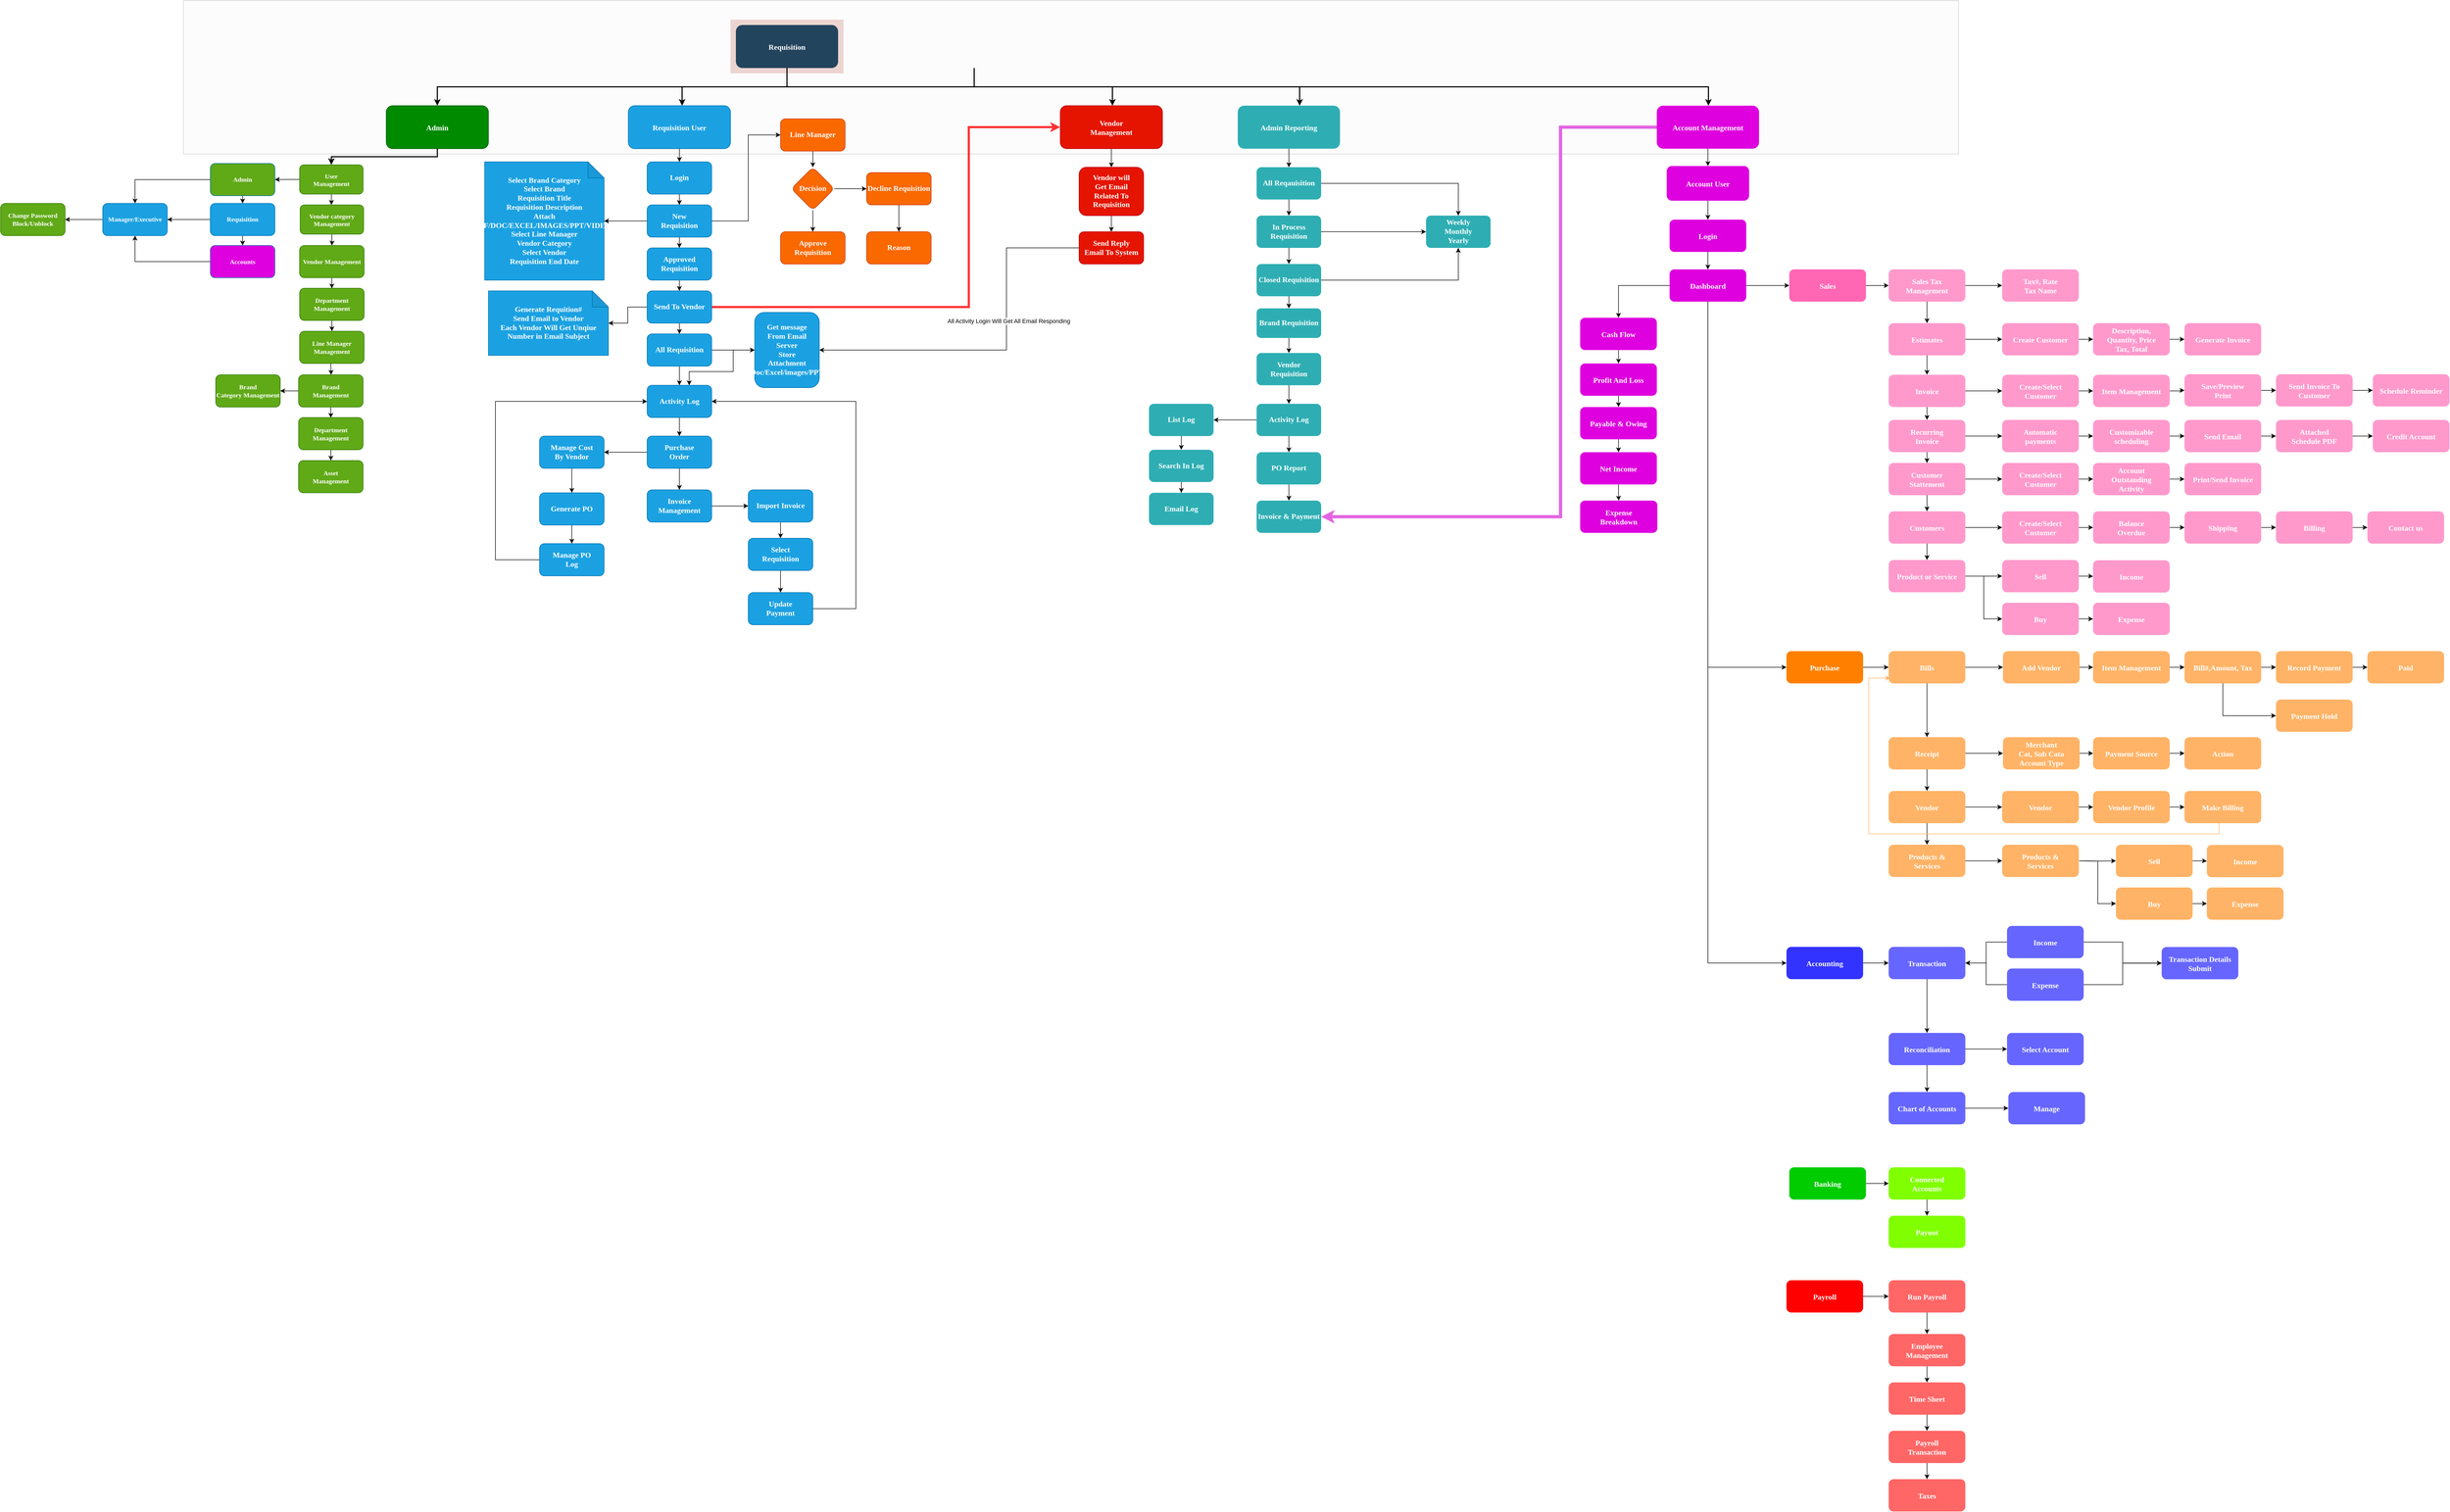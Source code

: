 <mxfile version="14.3.0" type="github"><diagram name="Page-1" id="2c0d36ab-eaac-3732-788b-9136903baeff"><mxGraphModel dx="2774.5" dy="542" grid="1" gridSize="10" guides="1" tooltips="1" connect="1" arrows="1" fold="1" page="1" pageScale="1.5" pageWidth="1169" pageHeight="827" background="#ffffff" math="0" shadow="0"><root><mxCell id="0"/><mxCell id="1" parent="0"/><mxCell id="123" value="" style="fillColor=#AE4132;strokeColor=none;opacity=30;" parent="1" vertex="1"><mxGeometry x="747" y="175.5" width="210" height="100.0" as="geometry"/></mxCell><mxCell id="122" value="" style="fillColor=#f5f5f5;strokeColor=#666666;opacity=30;fontColor=#333333;" parent="1" vertex="1"><mxGeometry x="-270" y="140" width="3300" height="285.5" as="geometry"/></mxCell><mxCell id="2" value="Requisition" style="rounded=1;fillColor=#23445D;gradientColor=none;strokeColor=none;fontColor=#FFFFFF;fontStyle=1;fontFamily=Tahoma;fontSize=14" parent="1" vertex="1"><mxGeometry x="757" y="185.5" width="190" height="80" as="geometry"/></mxCell><mxCell id="9" value="" style="edgeStyle=elbowEdgeStyle;elbow=vertical;strokeWidth=2;rounded=0" parent="1" source="2" edge="1"><mxGeometry x="337" y="215.5" width="100" height="100" as="geometry"><mxPoint x="337" y="315.5" as="sourcePoint"/><mxPoint x="1457" y="335.5" as="targetPoint"/></mxGeometry></mxCell><mxCell id="13" value="Admin" style="rounded=1;fillColor=#008a00;strokeColor=#005700;fontStyle=1;fontFamily=Tahoma;fontSize=14;fontColor=#ffffff;" parent="1" vertex="1"><mxGeometry x="107" y="335.5" width="190" height="80" as="geometry"/></mxCell><mxCell id="EYgIvm4CAIkAth8hOqmI-126" style="edgeStyle=orthogonalEdgeStyle;rounded=0;orthogonalLoop=1;jettySize=auto;html=1;entryX=0.5;entryY=0;entryDx=0;entryDy=0;fontSize=12;" parent="1" source="14" target="15" edge="1"><mxGeometry relative="1" as="geometry"/></mxCell><mxCell id="EYgIvm4CAIkAth8hOqmI-139" value="" style="edgeStyle=orthogonalEdgeStyle;rounded=0;orthogonalLoop=1;jettySize=auto;html=1;fontSize=12;" parent="1" source="14" target="EYgIvm4CAIkAth8hOqmI-138" edge="1"><mxGeometry relative="1" as="geometry"/></mxCell><mxCell id="14" value="User&#xA;Management" style="rounded=1;fillColor=#60a917;strokeColor=#2D7600;fontColor=#ffffff;fontStyle=1;fontFamily=Tahoma;fontSize=12;" parent="1" vertex="1"><mxGeometry x="-54" y="445.5" width="118.08" height="54.5" as="geometry"/></mxCell><mxCell id="EYgIvm4CAIkAth8hOqmI-131" style="edgeStyle=orthogonalEdgeStyle;rounded=0;orthogonalLoop=1;jettySize=auto;html=1;fontSize=12;" parent="1" source="15" target="EYgIvm4CAIkAth8hOqmI-123" edge="1"><mxGeometry relative="1" as="geometry"/></mxCell><mxCell id="15" value="Vendor category&#xA;Management" style="rounded=1;fillColor=#60a917;strokeColor=#2D7600;fontColor=#ffffff;fontStyle=1;fontFamily=Tahoma;fontSize=12;" parent="1" vertex="1"><mxGeometry x="-53.08" y="520" width="118.08" height="54.5" as="geometry"/></mxCell><mxCell id="59" value="" style="edgeStyle=elbowEdgeStyle;elbow=vertical;strokeWidth=2;rounded=0" parent="1" source="2" edge="1"><mxGeometry x="347" y="225.5" width="100" height="100" as="geometry"><mxPoint x="862.0" y="275.5" as="sourcePoint"/><mxPoint x="657" y="335.5" as="targetPoint"/></mxGeometry></mxCell><mxCell id="61" value="" style="edgeStyle=elbowEdgeStyle;elbow=vertical;strokeWidth=2;rounded=0" parent="1" source="2" target="13" edge="1"><mxGeometry x="-23" y="135.5" width="100" height="100" as="geometry"><mxPoint x="-23" y="235.5" as="sourcePoint"/><mxPoint x="77" y="135.5" as="targetPoint"/></mxGeometry></mxCell><mxCell id="62" value="" style="edgeStyle=elbowEdgeStyle;elbow=vertical;strokeWidth=2;rounded=0" parent="1" source="13" target="14" edge="1"><mxGeometry x="-23" y="135.5" width="100" height="100" as="geometry"><mxPoint x="-23" y="235.5" as="sourcePoint"/><mxPoint x="77" y="135.5" as="targetPoint"/></mxGeometry></mxCell><mxCell id="EYgIvm4CAIkAth8hOqmI-128" value="" style="edgeStyle=orthogonalEdgeStyle;rounded=0;orthogonalLoop=1;jettySize=auto;html=1;fontSize=12;" parent="1" source="EYgIvm4CAIkAth8hOqmI-123" target="EYgIvm4CAIkAth8hOqmI-127" edge="1"><mxGeometry relative="1" as="geometry"/></mxCell><mxCell id="EYgIvm4CAIkAth8hOqmI-123" value="Vendor Management" style="whiteSpace=wrap;html=1;rounded=1;fontFamily=Tahoma;fontSize=12;fontColor=#ffffff;fontStyle=1;strokeColor=#2D7600;fillColor=#60a917;" parent="1" vertex="1"><mxGeometry x="-54.08" y="595.5" width="120" height="60" as="geometry"/></mxCell><mxCell id="EYgIvm4CAIkAth8hOqmI-130" value="" style="edgeStyle=orthogonalEdgeStyle;rounded=0;orthogonalLoop=1;jettySize=auto;html=1;fontSize=12;" parent="1" source="EYgIvm4CAIkAth8hOqmI-127" target="EYgIvm4CAIkAth8hOqmI-129" edge="1"><mxGeometry relative="1" as="geometry"/></mxCell><mxCell id="EYgIvm4CAIkAth8hOqmI-127" value="Department Management" style="whiteSpace=wrap;html=1;rounded=1;fontFamily=Tahoma;fontSize=12;fontColor=#ffffff;fontStyle=1;strokeColor=#2D7600;fillColor=#60a917;" parent="1" vertex="1"><mxGeometry x="-54" y="675" width="120" height="60" as="geometry"/></mxCell><mxCell id="EYgIvm4CAIkAth8hOqmI-129" value="Line Manager Management" style="whiteSpace=wrap;html=1;rounded=1;fontFamily=Tahoma;fontColor=#ffffff;fontStyle=1;strokeColor=#2D7600;fillColor=#60a917;" parent="1" vertex="1"><mxGeometry x="-54.08" y="755" width="120" height="60" as="geometry"/></mxCell><mxCell id="EYgIvm4CAIkAth8hOqmI-132" style="edgeStyle=orthogonalEdgeStyle;rounded=0;orthogonalLoop=1;jettySize=auto;html=1;fontSize=12;" parent="1" target="EYgIvm4CAIkAth8hOqmI-134" edge="1"><mxGeometry relative="1" as="geometry"><mxPoint x="3.997" y="815.0" as="sourcePoint"/></mxGeometry></mxCell><mxCell id="EYgIvm4CAIkAth8hOqmI-133" value="" style="edgeStyle=orthogonalEdgeStyle;rounded=0;orthogonalLoop=1;jettySize=auto;html=1;fontSize=12;" parent="1" source="EYgIvm4CAIkAth8hOqmI-134" target="EYgIvm4CAIkAth8hOqmI-136" edge="1"><mxGeometry relative="1" as="geometry"/></mxCell><mxCell id="EYgIvm4CAIkAth8hOqmI-152" value="" style="edgeStyle=orthogonalEdgeStyle;rounded=0;orthogonalLoop=1;jettySize=auto;html=1;fontSize=12;" parent="1" source="EYgIvm4CAIkAth8hOqmI-134" target="EYgIvm4CAIkAth8hOqmI-151" edge="1"><mxGeometry relative="1" as="geometry"/></mxCell><mxCell id="EYgIvm4CAIkAth8hOqmI-134" value="&lt;div&gt;Brand&lt;/div&gt;&lt;div&gt;Management&lt;br&gt;&lt;/div&gt;" style="whiteSpace=wrap;html=1;rounded=1;fontFamily=Tahoma;fontSize=12;fontColor=#ffffff;fontStyle=1;strokeColor=#2D7600;fillColor=#60a917;" parent="1" vertex="1"><mxGeometry x="-56" y="836" width="120" height="60" as="geometry"/></mxCell><mxCell id="EYgIvm4CAIkAth8hOqmI-135" value="" style="edgeStyle=orthogonalEdgeStyle;rounded=0;orthogonalLoop=1;jettySize=auto;html=1;fontSize=12;" parent="1" source="EYgIvm4CAIkAth8hOqmI-136" target="EYgIvm4CAIkAth8hOqmI-137" edge="1"><mxGeometry relative="1" as="geometry"/></mxCell><mxCell id="EYgIvm4CAIkAth8hOqmI-136" value="Department Management" style="whiteSpace=wrap;html=1;rounded=1;fontFamily=Tahoma;fontSize=12;fontColor=#ffffff;fontStyle=1;strokeColor=#2D7600;fillColor=#60a917;" parent="1" vertex="1"><mxGeometry x="-55.92" y="915.5" width="120" height="60" as="geometry"/></mxCell><mxCell id="EYgIvm4CAIkAth8hOqmI-137" value="&lt;div&gt;Asset&lt;/div&gt;&lt;div&gt;Management&lt;/div&gt;" style="whiteSpace=wrap;html=1;rounded=1;fontFamily=Tahoma;fontColor=#ffffff;fontStyle=1;strokeColor=#2D7600;fillColor=#60a917;" parent="1" vertex="1"><mxGeometry x="-56" y="995.5" width="120" height="60" as="geometry"/></mxCell><mxCell id="9pHEToEGBl_F6R7zzXA--159" value="" style="edgeStyle=orthogonalEdgeStyle;rounded=0;orthogonalLoop=1;jettySize=auto;html=1;strokeWidth=1;" edge="1" parent="1" source="EYgIvm4CAIkAth8hOqmI-138" target="9pHEToEGBl_F6R7zzXA--158"><mxGeometry relative="1" as="geometry"/></mxCell><mxCell id="9pHEToEGBl_F6R7zzXA--166" style="edgeStyle=orthogonalEdgeStyle;rounded=0;orthogonalLoop=1;jettySize=auto;html=1;entryX=0.5;entryY=0;entryDx=0;entryDy=0;strokeWidth=1;" edge="1" parent="1" source="EYgIvm4CAIkAth8hOqmI-138" target="9pHEToEGBl_F6R7zzXA--162"><mxGeometry relative="1" as="geometry"/></mxCell><mxCell id="EYgIvm4CAIkAth8hOqmI-138" value="Admin" style="whiteSpace=wrap;html=1;rounded=1;fontFamily=Tahoma;fontColor=#ffffff;fontStyle=1;strokeColor=#006EAF;fillColor=#60A917;" parent="1" vertex="1"><mxGeometry x="-220" y="443" width="120" height="60" as="geometry"/></mxCell><mxCell id="EYgIvm4CAIkAth8hOqmI-140" value="&lt;div&gt;Change Password&lt;/div&gt;&lt;div&gt;Block/Unblock&lt;br&gt;&lt;/div&gt;" style="whiteSpace=wrap;html=1;rounded=1;fontFamily=Tahoma;fontColor=#ffffff;fontStyle=1;strokeColor=#2D7600;fillColor=#60a917;" parent="1" vertex="1"><mxGeometry x="-610" y="517.25" width="120" height="60" as="geometry"/></mxCell><mxCell id="EYgIvm4CAIkAth8hOqmI-144" value="" style="edgeStyle=orthogonalEdgeStyle;rounded=0;orthogonalLoop=1;jettySize=auto;html=1;fontSize=12;" parent="1" source="EYgIvm4CAIkAth8hOqmI-142" target="EYgIvm4CAIkAth8hOqmI-143" edge="1"><mxGeometry relative="1" as="geometry"/></mxCell><mxCell id="EYgIvm4CAIkAth8hOqmI-142" value="Requisition User" style="rounded=1;fillColor=#1ba1e2;strokeColor=#006EAF;fontStyle=1;fontFamily=Tahoma;fontSize=14;fontColor=#ffffff;" parent="1" vertex="1"><mxGeometry x="557" y="335.5" width="190" height="80" as="geometry"/></mxCell><mxCell id="EYgIvm4CAIkAth8hOqmI-146" value="" style="edgeStyle=orthogonalEdgeStyle;rounded=0;orthogonalLoop=1;jettySize=auto;html=1;fontSize=12;" parent="1" source="EYgIvm4CAIkAth8hOqmI-143" target="EYgIvm4CAIkAth8hOqmI-145" edge="1"><mxGeometry relative="1" as="geometry"/></mxCell><mxCell id="EYgIvm4CAIkAth8hOqmI-143" value="Login" style="whiteSpace=wrap;html=1;rounded=1;fontFamily=Tahoma;fontSize=14;fontColor=#ffffff;fontStyle=1;strokeColor=#006EAF;fillColor=#1ba1e2;" parent="1" vertex="1"><mxGeometry x="592" y="440" width="120" height="60" as="geometry"/></mxCell><mxCell id="EYgIvm4CAIkAth8hOqmI-148" value="" style="edgeStyle=orthogonalEdgeStyle;rounded=0;orthogonalLoop=1;jettySize=auto;html=1;fontSize=12;" parent="1" source="EYgIvm4CAIkAth8hOqmI-145" target="EYgIvm4CAIkAth8hOqmI-147" edge="1"><mxGeometry relative="1" as="geometry"/></mxCell><mxCell id="EYgIvm4CAIkAth8hOqmI-150" value="" style="edgeStyle=orthogonalEdgeStyle;rounded=0;orthogonalLoop=1;jettySize=auto;html=1;fontSize=12;" parent="1" source="EYgIvm4CAIkAth8hOqmI-145" target="EYgIvm4CAIkAth8hOqmI-149" edge="1"><mxGeometry relative="1" as="geometry"/></mxCell><mxCell id="rKPYN7DP5myALzFUSBP--124" value="" style="edgeStyle=orthogonalEdgeStyle;rounded=0;orthogonalLoop=1;jettySize=auto;html=1;" parent="1" source="EYgIvm4CAIkAth8hOqmI-145" target="rKPYN7DP5myALzFUSBP--123" edge="1"><mxGeometry relative="1" as="geometry"><Array as="points"><mxPoint x="780" y="550"/><mxPoint x="780" y="390"/></Array></mxGeometry></mxCell><mxCell id="EYgIvm4CAIkAth8hOqmI-145" value="&lt;div&gt;New&lt;/div&gt;&lt;div&gt;Requisition&lt;br&gt;&lt;/div&gt;" style="whiteSpace=wrap;html=1;rounded=1;fontFamily=Tahoma;fontSize=14;fontColor=#ffffff;fontStyle=1;strokeColor=#006EAF;fillColor=#1ba1e2;" parent="1" vertex="1"><mxGeometry x="592" y="520" width="120" height="60" as="geometry"/></mxCell><mxCell id="rKPYN7DP5myALzFUSBP--138" value="" style="edgeStyle=orthogonalEdgeStyle;rounded=0;orthogonalLoop=1;jettySize=auto;html=1;" parent="1" source="EYgIvm4CAIkAth8hOqmI-147" target="rKPYN7DP5myALzFUSBP--137" edge="1"><mxGeometry relative="1" as="geometry"/></mxCell><mxCell id="EYgIvm4CAIkAth8hOqmI-147" value="&lt;div&gt;Approved&lt;/div&gt;&lt;div&gt;Requisition&lt;br&gt;&lt;/div&gt;" style="whiteSpace=wrap;html=1;rounded=1;fontFamily=Tahoma;fontSize=14;fontColor=#ffffff;fontStyle=1;strokeColor=#006EAF;fillColor=#1ba1e2;" parent="1" vertex="1"><mxGeometry x="592" y="600" width="120" height="60" as="geometry"/></mxCell><mxCell id="EYgIvm4CAIkAth8hOqmI-149" value="&lt;div&gt;Select Brand Category&lt;/div&gt;&lt;div&gt;Select Brand&lt;/div&gt;&lt;div&gt;&lt;div&gt;Requisition Title&lt;/div&gt;&lt;div&gt;Requisition Description&lt;/div&gt;Attach PDF/DOC/EXCEL/IMAGES/PPT/VIDEOS&lt;br&gt;&lt;/div&gt;&lt;div&gt;Select Line Manager&lt;/div&gt;&lt;div&gt;Vendor Category&lt;/div&gt;&lt;div&gt;Select Vendor&lt;/div&gt;&lt;div&gt;Requisition End Date&lt;/div&gt;" style="shape=note;whiteSpace=wrap;html=1;backgroundOutline=1;darkOpacity=0.05;rounded=1;fontFamily=Tahoma;fontSize=14;fontColor=#ffffff;fontStyle=1;strokeColor=#006EAF;fillColor=#1ba1e2;" parent="1" vertex="1"><mxGeometry x="290" y="440" width="222" height="220" as="geometry"/></mxCell><mxCell id="EYgIvm4CAIkAth8hOqmI-151" value="&lt;div&gt;Brand&lt;/div&gt;&lt;div&gt;Category Management&lt;br&gt;&lt;/div&gt;" style="whiteSpace=wrap;html=1;rounded=1;fontFamily=Tahoma;fontColor=#ffffff;fontStyle=1;strokeColor=#2D7600;fillColor=#60a917;" parent="1" vertex="1"><mxGeometry x="-210" y="836" width="120" height="60" as="geometry"/></mxCell><mxCell id="rKPYN7DP5myALzFUSBP--135" style="edgeStyle=orthogonalEdgeStyle;rounded=0;orthogonalLoop=1;jettySize=auto;html=1;" parent="1" source="rKPYN7DP5myALzFUSBP--123" target="rKPYN7DP5myALzFUSBP--127" edge="1"><mxGeometry relative="1" as="geometry"/></mxCell><mxCell id="rKPYN7DP5myALzFUSBP--123" value="Line Manager" style="whiteSpace=wrap;html=1;rounded=1;fontFamily=Tahoma;fontSize=14;fontColor=#ffffff;fontStyle=1;strokeColor=#C73500;fillColor=#fa6800;" parent="1" vertex="1"><mxGeometry x="840" y="360" width="120" height="60" as="geometry"/></mxCell><mxCell id="rKPYN7DP5myALzFUSBP--130" value="" style="edgeStyle=orthogonalEdgeStyle;rounded=0;orthogonalLoop=1;jettySize=auto;html=1;" parent="1" source="rKPYN7DP5myALzFUSBP--127" target="rKPYN7DP5myALzFUSBP--129" edge="1"><mxGeometry relative="1" as="geometry"/></mxCell><mxCell id="rKPYN7DP5myALzFUSBP--136" style="edgeStyle=orthogonalEdgeStyle;rounded=0;orthogonalLoop=1;jettySize=auto;html=1;" parent="1" source="rKPYN7DP5myALzFUSBP--127" target="rKPYN7DP5myALzFUSBP--131" edge="1"><mxGeometry relative="1" as="geometry"/></mxCell><mxCell id="rKPYN7DP5myALzFUSBP--127" value="Decision" style="rhombus;whiteSpace=wrap;html=1;rounded=1;fontFamily=Tahoma;fontSize=14;fontColor=#ffffff;fontStyle=1;strokeColor=#C73500;fillColor=#fa6800;" parent="1" vertex="1"><mxGeometry x="860" y="450" width="80" height="80" as="geometry"/></mxCell><mxCell id="rKPYN7DP5myALzFUSBP--134" value="" style="edgeStyle=orthogonalEdgeStyle;rounded=0;orthogonalLoop=1;jettySize=auto;html=1;" parent="1" source="rKPYN7DP5myALzFUSBP--129" target="rKPYN7DP5myALzFUSBP--133" edge="1"><mxGeometry relative="1" as="geometry"/></mxCell><mxCell id="rKPYN7DP5myALzFUSBP--129" value="Decline Requisition" style="whiteSpace=wrap;html=1;rounded=1;fontFamily=Tahoma;fontSize=14;fontColor=#ffffff;fontStyle=1;strokeColor=#C73500;fillColor=#fa6800;" parent="1" vertex="1"><mxGeometry x="1000" y="460" width="120" height="60" as="geometry"/></mxCell><mxCell id="rKPYN7DP5myALzFUSBP--131" value="&lt;div&gt;Approve&lt;/div&gt;&lt;div&gt;Requisition&lt;br&gt;&lt;/div&gt;" style="whiteSpace=wrap;html=1;rounded=1;fontFamily=Tahoma;fontSize=14;fontColor=#ffffff;fontStyle=1;strokeColor=#C73500;fillColor=#fa6800;" parent="1" vertex="1"><mxGeometry x="840" y="570" width="120" height="60" as="geometry"/></mxCell><mxCell id="rKPYN7DP5myALzFUSBP--133" value="Reason" style="whiteSpace=wrap;html=1;rounded=1;fontFamily=Tahoma;fontSize=14;fontColor=#ffffff;fontStyle=1;strokeColor=#C73500;fillColor=#fa6800;" parent="1" vertex="1"><mxGeometry x="1000" y="570" width="120" height="60" as="geometry"/></mxCell><mxCell id="rKPYN7DP5myALzFUSBP--140" value="" style="edgeStyle=orthogonalEdgeStyle;rounded=0;orthogonalLoop=1;jettySize=auto;html=1;" parent="1" source="rKPYN7DP5myALzFUSBP--137" target="rKPYN7DP5myALzFUSBP--139" edge="1"><mxGeometry relative="1" as="geometry"/></mxCell><mxCell id="rKPYN7DP5myALzFUSBP--142" value="" style="edgeStyle=orthogonalEdgeStyle;rounded=0;orthogonalLoop=1;jettySize=auto;html=1;" parent="1" source="rKPYN7DP5myALzFUSBP--137" target="rKPYN7DP5myALzFUSBP--141" edge="1"><mxGeometry relative="1" as="geometry"/></mxCell><mxCell id="rKPYN7DP5myALzFUSBP--166" style="edgeStyle=orthogonalEdgeStyle;rounded=0;orthogonalLoop=1;jettySize=auto;html=1;entryX=0;entryY=0.5;entryDx=0;entryDy=0;strokeColor=#FF3333;strokeWidth=4;" parent="1" source="rKPYN7DP5myALzFUSBP--137" target="rKPYN7DP5myALzFUSBP--145" edge="1"><mxGeometry relative="1" as="geometry"><Array as="points"><mxPoint x="1190" y="710"/><mxPoint x="1190" y="376"/></Array></mxGeometry></mxCell><mxCell id="rKPYN7DP5myALzFUSBP--137" value="Send To Vendor" style="whiteSpace=wrap;html=1;rounded=1;fontFamily=Tahoma;fontSize=14;fontColor=#ffffff;fontStyle=1;strokeColor=#006EAF;fillColor=#1ba1e2;" parent="1" vertex="1"><mxGeometry x="592" y="680" width="120" height="60" as="geometry"/></mxCell><mxCell id="rKPYN7DP5myALzFUSBP--139" value="&lt;div&gt;Generate Requition#&lt;/div&gt;&lt;div&gt;Send Email to Vendor&lt;/div&gt;&lt;div&gt;Each Vendor Will Get Unqiue&lt;/div&gt;&lt;div&gt;Number in Email Subject&lt;br&gt;&lt;/div&gt;" style="shape=note;whiteSpace=wrap;html=1;backgroundOutline=1;darkOpacity=0.05;rounded=1;fontFamily=Tahoma;fontSize=14;fontColor=#ffffff;fontStyle=1;strokeColor=#006EAF;fillColor=#1ba1e2;" parent="1" vertex="1"><mxGeometry x="297" y="680" width="223" height="120" as="geometry"/></mxCell><mxCell id="rKPYN7DP5myALzFUSBP--144" value="" style="edgeStyle=orthogonalEdgeStyle;rounded=0;orthogonalLoop=1;jettySize=auto;html=1;" parent="1" source="rKPYN7DP5myALzFUSBP--141" target="rKPYN7DP5myALzFUSBP--143" edge="1"><mxGeometry relative="1" as="geometry"/></mxCell><mxCell id="rKPYN7DP5myALzFUSBP--151" value="" style="edgeStyle=orthogonalEdgeStyle;rounded=0;orthogonalLoop=1;jettySize=auto;html=1;" parent="1" source="rKPYN7DP5myALzFUSBP--141" target="rKPYN7DP5myALzFUSBP--150" edge="1"><mxGeometry relative="1" as="geometry"/></mxCell><mxCell id="rKPYN7DP5myALzFUSBP--141" value="All Requisition" style="whiteSpace=wrap;html=1;rounded=1;fontFamily=Tahoma;fontSize=14;fontColor=#ffffff;fontStyle=1;strokeColor=#006EAF;fillColor=#1ba1e2;" parent="1" vertex="1"><mxGeometry x="592" y="760" width="120" height="60" as="geometry"/></mxCell><mxCell id="rKPYN7DP5myALzFUSBP--152" style="edgeStyle=orthogonalEdgeStyle;rounded=0;orthogonalLoop=1;jettySize=auto;html=1;entryX=0.652;entryY=0.002;entryDx=0;entryDy=0;entryPerimeter=0;" parent="1" source="rKPYN7DP5myALzFUSBP--143" target="rKPYN7DP5myALzFUSBP--150" edge="1"><mxGeometry relative="1" as="geometry"><mxPoint x="750" y="850" as="targetPoint"/><Array as="points"><mxPoint x="752" y="790"/><mxPoint x="752" y="830"/><mxPoint x="670" y="830"/></Array></mxGeometry></mxCell><mxCell id="rKPYN7DP5myALzFUSBP--143" value="&lt;div&gt;Get message&lt;/div&gt;&lt;div&gt;From Email&lt;/div&gt;&lt;div&gt;Server&lt;/div&gt;&lt;div&gt;Store&lt;/div&gt;&lt;div&gt;Attachment Doc/Excel/images/PPT&lt;br&gt;&lt;/div&gt;" style="whiteSpace=wrap;html=1;rounded=1;fontFamily=Tahoma;fontSize=14;fontColor=#ffffff;fontStyle=1;strokeColor=#006EAF;fillColor=#1ba1e2;" parent="1" vertex="1"><mxGeometry x="792" y="720" width="120" height="140" as="geometry"/></mxCell><mxCell id="rKPYN7DP5myALzFUSBP--147" value="" style="edgeStyle=orthogonalEdgeStyle;rounded=0;orthogonalLoop=1;jettySize=auto;html=1;" parent="1" source="rKPYN7DP5myALzFUSBP--145" target="rKPYN7DP5myALzFUSBP--146" edge="1"><mxGeometry relative="1" as="geometry"/></mxCell><mxCell id="rKPYN7DP5myALzFUSBP--145" value="Vendor &#xA;Management" style="rounded=1;fillColor=#e51400;strokeColor=#B20000;fontStyle=1;fontFamily=Tahoma;fontSize=14;fontColor=#ffffff;" parent="1" vertex="1"><mxGeometry x="1360" y="335.5" width="190" height="80" as="geometry"/></mxCell><mxCell id="rKPYN7DP5myALzFUSBP--149" value="" style="edgeStyle=orthogonalEdgeStyle;rounded=0;orthogonalLoop=1;jettySize=auto;html=1;" parent="1" source="rKPYN7DP5myALzFUSBP--146" target="rKPYN7DP5myALzFUSBP--148" edge="1"><mxGeometry relative="1" as="geometry"/></mxCell><mxCell id="rKPYN7DP5myALzFUSBP--146" value="&lt;div&gt;Vendor will&lt;/div&gt;&lt;div&gt;Get Email &lt;br&gt;&lt;/div&gt;&lt;div&gt;Related To Requisition&lt;br&gt;&lt;/div&gt;" style="whiteSpace=wrap;html=1;rounded=1;fontFamily=Tahoma;fontSize=14;fontColor=#ffffff;fontStyle=1;strokeColor=#B20000;fillColor=#e51400;" parent="1" vertex="1"><mxGeometry x="1395" y="450" width="120" height="90" as="geometry"/></mxCell><mxCell id="rKPYN7DP5myALzFUSBP--153" style="edgeStyle=orthogonalEdgeStyle;rounded=0;orthogonalLoop=1;jettySize=auto;html=1;entryX=1;entryY=0.5;entryDx=0;entryDy=0;" parent="1" source="rKPYN7DP5myALzFUSBP--148" target="rKPYN7DP5myALzFUSBP--143" edge="1"><mxGeometry relative="1" as="geometry"><Array as="points"><mxPoint x="1260" y="600"/><mxPoint x="1260" y="790"/></Array></mxGeometry></mxCell><mxCell id="rKPYN7DP5myALzFUSBP--154" value="All Activity Login Will Get All Email Responding" style="edgeLabel;html=1;align=center;verticalAlign=middle;resizable=0;points=[];" parent="rKPYN7DP5myALzFUSBP--153" vertex="1" connectable="0"><mxGeometry x="-0.196" y="4" relative="1" as="geometry"><mxPoint as="offset"/></mxGeometry></mxCell><mxCell id="rKPYN7DP5myALzFUSBP--148" value="&lt;div&gt;Send Reply&lt;/div&gt;&lt;div&gt;Email To System&lt;br&gt;&lt;/div&gt;" style="whiteSpace=wrap;html=1;rounded=1;fontFamily=Tahoma;fontSize=14;fontColor=#ffffff;fontStyle=1;strokeColor=#B20000;fillColor=#e51400;" parent="1" vertex="1"><mxGeometry x="1395" y="570" width="120" height="60" as="geometry"/></mxCell><mxCell id="rKPYN7DP5myALzFUSBP--158" value="" style="edgeStyle=orthogonalEdgeStyle;rounded=0;orthogonalLoop=1;jettySize=auto;html=1;" parent="1" source="rKPYN7DP5myALzFUSBP--150" target="rKPYN7DP5myALzFUSBP--157" edge="1"><mxGeometry relative="1" as="geometry"/></mxCell><mxCell id="rKPYN7DP5myALzFUSBP--150" value="Activity Log" style="whiteSpace=wrap;html=1;rounded=1;fontFamily=Tahoma;fontSize=14;fontColor=#ffffff;fontStyle=1;strokeColor=#006EAF;fillColor=#1ba1e2;" parent="1" vertex="1"><mxGeometry x="592" y="855.5" width="120" height="60" as="geometry"/></mxCell><mxCell id="rKPYN7DP5myALzFUSBP--156" value="" style="edgeStyle=elbowEdgeStyle;elbow=vertical;strokeWidth=2;rounded=0" parent="1" edge="1"><mxGeometry x="685" y="215.5" width="100" height="100" as="geometry"><mxPoint x="1200" y="265.5" as="sourcePoint"/><mxPoint x="1805" y="335.5" as="targetPoint"/></mxGeometry></mxCell><mxCell id="rKPYN7DP5myALzFUSBP--160" value="" style="edgeStyle=orthogonalEdgeStyle;rounded=0;orthogonalLoop=1;jettySize=auto;html=1;" parent="1" source="rKPYN7DP5myALzFUSBP--157" target="rKPYN7DP5myALzFUSBP--159" edge="1"><mxGeometry relative="1" as="geometry"/></mxCell><mxCell id="rKPYN7DP5myALzFUSBP--168" value="" style="edgeStyle=orthogonalEdgeStyle;rounded=0;orthogonalLoop=1;jettySize=auto;html=1;strokeWidth=1;" parent="1" source="rKPYN7DP5myALzFUSBP--157" target="rKPYN7DP5myALzFUSBP--167" edge="1"><mxGeometry relative="1" as="geometry"/></mxCell><mxCell id="rKPYN7DP5myALzFUSBP--157" value="&lt;div&gt;Purchase&lt;/div&gt;&lt;div&gt;Order&lt;br&gt;&lt;/div&gt;" style="whiteSpace=wrap;html=1;rounded=1;fontFamily=Tahoma;fontSize=14;fontColor=#ffffff;fontStyle=1;strokeColor=#006EAF;fillColor=#1ba1e2;" parent="1" vertex="1"><mxGeometry x="592" y="950" width="120" height="60" as="geometry"/></mxCell><mxCell id="rKPYN7DP5myALzFUSBP--162" value="" style="edgeStyle=orthogonalEdgeStyle;rounded=0;orthogonalLoop=1;jettySize=auto;html=1;" parent="1" source="rKPYN7DP5myALzFUSBP--159" target="rKPYN7DP5myALzFUSBP--161" edge="1"><mxGeometry relative="1" as="geometry"/></mxCell><mxCell id="rKPYN7DP5myALzFUSBP--159" value="&lt;div&gt;Manage Cost&lt;/div&gt;&lt;div&gt;By Vendor&lt;br&gt;&lt;/div&gt;" style="whiteSpace=wrap;html=1;rounded=1;fontFamily=Tahoma;fontSize=14;fontColor=#ffffff;fontStyle=1;strokeColor=#006EAF;fillColor=#1ba1e2;" parent="1" vertex="1"><mxGeometry x="392" y="950" width="120" height="60" as="geometry"/></mxCell><mxCell id="rKPYN7DP5myALzFUSBP--164" value="" style="edgeStyle=orthogonalEdgeStyle;rounded=0;orthogonalLoop=1;jettySize=auto;html=1;" parent="1" source="rKPYN7DP5myALzFUSBP--161" target="rKPYN7DP5myALzFUSBP--163" edge="1"><mxGeometry relative="1" as="geometry"/></mxCell><mxCell id="rKPYN7DP5myALzFUSBP--161" value="Generate PO" style="whiteSpace=wrap;html=1;rounded=1;fontFamily=Tahoma;fontSize=14;fontColor=#ffffff;fontStyle=1;strokeColor=#006EAF;fillColor=#1ba1e2;" parent="1" vertex="1"><mxGeometry x="392" y="1055.5" width="120" height="60" as="geometry"/></mxCell><mxCell id="rKPYN7DP5myALzFUSBP--175" style="edgeStyle=orthogonalEdgeStyle;rounded=0;orthogonalLoop=1;jettySize=auto;html=1;entryX=0;entryY=0.5;entryDx=0;entryDy=0;strokeColor=#000000;strokeWidth=1;" parent="1" source="rKPYN7DP5myALzFUSBP--163" target="rKPYN7DP5myALzFUSBP--150" edge="1"><mxGeometry relative="1" as="geometry"><Array as="points"><mxPoint x="310" y="1180"/><mxPoint x="310" y="886"/></Array></mxGeometry></mxCell><mxCell id="rKPYN7DP5myALzFUSBP--163" value="&lt;div&gt;Manage PO&lt;/div&gt;&lt;div&gt;Log&lt;br&gt;&lt;/div&gt;" style="whiteSpace=wrap;html=1;rounded=1;fontFamily=Tahoma;fontSize=14;fontColor=#ffffff;fontStyle=1;strokeColor=#006EAF;fillColor=#1ba1e2;" parent="1" vertex="1"><mxGeometry x="392" y="1150" width="120" height="60" as="geometry"/></mxCell><mxCell id="rKPYN7DP5myALzFUSBP--178" value="" style="edgeStyle=orthogonalEdgeStyle;rounded=0;orthogonalLoop=1;jettySize=auto;html=1;strokeColor=#000000;strokeWidth=1;" parent="1" source="rKPYN7DP5myALzFUSBP--165" target="rKPYN7DP5myALzFUSBP--177" edge="1"><mxGeometry relative="1" as="geometry"/></mxCell><mxCell id="rKPYN7DP5myALzFUSBP--165" value="Admin Reporting" style="rounded=1;fontStyle=1;fontFamily=Tahoma;fontSize=14;fontColor=#ffffff;fillColor=#2EAEB3;strokeColor=none;" parent="1" vertex="1"><mxGeometry x="1690" y="335.5" width="190" height="80" as="geometry"/></mxCell><mxCell id="rKPYN7DP5myALzFUSBP--170" value="" style="edgeStyle=orthogonalEdgeStyle;rounded=0;orthogonalLoop=1;jettySize=auto;html=1;strokeColor=#000000;strokeWidth=1;" parent="1" source="rKPYN7DP5myALzFUSBP--167" target="rKPYN7DP5myALzFUSBP--169" edge="1"><mxGeometry relative="1" as="geometry"/></mxCell><mxCell id="rKPYN7DP5myALzFUSBP--167" value="Invoice Management" style="whiteSpace=wrap;html=1;rounded=1;fontFamily=Tahoma;fontSize=14;fontColor=#ffffff;fontStyle=1;strokeColor=#006EAF;fillColor=#1ba1e2;" parent="1" vertex="1"><mxGeometry x="592" y="1050" width="120" height="60" as="geometry"/></mxCell><mxCell id="rKPYN7DP5myALzFUSBP--172" value="" style="edgeStyle=orthogonalEdgeStyle;rounded=0;orthogonalLoop=1;jettySize=auto;html=1;strokeColor=#000000;strokeWidth=1;" parent="1" source="rKPYN7DP5myALzFUSBP--169" target="rKPYN7DP5myALzFUSBP--171" edge="1"><mxGeometry relative="1" as="geometry"/></mxCell><mxCell id="rKPYN7DP5myALzFUSBP--169" value="&lt;div&gt;Import Invoice&lt;/div&gt;" style="whiteSpace=wrap;html=1;rounded=1;fontFamily=Tahoma;fontSize=14;fontColor=#ffffff;fontStyle=1;strokeColor=#006EAF;fillColor=#1ba1e2;" parent="1" vertex="1"><mxGeometry x="780" y="1050" width="120" height="60" as="geometry"/></mxCell><mxCell id="rKPYN7DP5myALzFUSBP--174" value="" style="edgeStyle=orthogonalEdgeStyle;rounded=0;orthogonalLoop=1;jettySize=auto;html=1;strokeColor=#000000;strokeWidth=1;" parent="1" source="rKPYN7DP5myALzFUSBP--171" target="rKPYN7DP5myALzFUSBP--173" edge="1"><mxGeometry relative="1" as="geometry"/></mxCell><mxCell id="rKPYN7DP5myALzFUSBP--171" value="&lt;div&gt;Select&lt;/div&gt;&lt;div&gt;Requisition&lt;/div&gt;" style="whiteSpace=wrap;html=1;rounded=1;fontFamily=Tahoma;fontSize=14;fontColor=#ffffff;fontStyle=1;strokeColor=#006EAF;fillColor=#1ba1e2;" parent="1" vertex="1"><mxGeometry x="780" y="1140" width="120" height="60" as="geometry"/></mxCell><mxCell id="rKPYN7DP5myALzFUSBP--176" style="edgeStyle=orthogonalEdgeStyle;rounded=0;orthogonalLoop=1;jettySize=auto;html=1;entryX=1;entryY=0.5;entryDx=0;entryDy=0;strokeColor=#000000;strokeWidth=1;" parent="1" source="rKPYN7DP5myALzFUSBP--173" target="rKPYN7DP5myALzFUSBP--150" edge="1"><mxGeometry relative="1" as="geometry"><Array as="points"><mxPoint x="980" y="1271"/><mxPoint x="980" y="886"/></Array></mxGeometry></mxCell><mxCell id="rKPYN7DP5myALzFUSBP--173" value="&lt;div&gt;Update &lt;br&gt;&lt;/div&gt;&lt;div&gt;Payment&lt;/div&gt;" style="whiteSpace=wrap;html=1;rounded=1;fontFamily=Tahoma;fontSize=14;fontColor=#ffffff;fontStyle=1;strokeColor=#006EAF;fillColor=#1ba1e2;" parent="1" vertex="1"><mxGeometry x="780" y="1241" width="120" height="60" as="geometry"/></mxCell><mxCell id="rKPYN7DP5myALzFUSBP--180" value="" style="edgeStyle=orthogonalEdgeStyle;rounded=0;orthogonalLoop=1;jettySize=auto;html=1;strokeColor=#000000;strokeWidth=1;" parent="1" source="rKPYN7DP5myALzFUSBP--177" target="rKPYN7DP5myALzFUSBP--179" edge="1"><mxGeometry relative="1" as="geometry"/></mxCell><mxCell id="rKPYN7DP5myALzFUSBP--202" value="" style="edgeStyle=orthogonalEdgeStyle;rounded=0;orthogonalLoop=1;jettySize=auto;html=1;strokeColor=#000000;strokeWidth=1;" parent="1" source="rKPYN7DP5myALzFUSBP--177" target="rKPYN7DP5myALzFUSBP--201" edge="1"><mxGeometry relative="1" as="geometry"/></mxCell><mxCell id="rKPYN7DP5myALzFUSBP--177" value="All Reqauisition" style="whiteSpace=wrap;html=1;rounded=1;fontFamily=Tahoma;fontSize=14;fontColor=#ffffff;fontStyle=1;strokeColor=none;fillColor=#2EAEB3;" parent="1" vertex="1"><mxGeometry x="1725" y="450" width="120" height="60" as="geometry"/></mxCell><mxCell id="rKPYN7DP5myALzFUSBP--182" value="" style="edgeStyle=orthogonalEdgeStyle;rounded=0;orthogonalLoop=1;jettySize=auto;html=1;strokeColor=#000000;strokeWidth=1;" parent="1" source="rKPYN7DP5myALzFUSBP--179" target="rKPYN7DP5myALzFUSBP--181" edge="1"><mxGeometry relative="1" as="geometry"/></mxCell><mxCell id="rKPYN7DP5myALzFUSBP--203" style="edgeStyle=orthogonalEdgeStyle;rounded=0;orthogonalLoop=1;jettySize=auto;html=1;strokeColor=#000000;strokeWidth=1;" parent="1" source="rKPYN7DP5myALzFUSBP--179" target="rKPYN7DP5myALzFUSBP--201" edge="1"><mxGeometry relative="1" as="geometry"/></mxCell><mxCell id="rKPYN7DP5myALzFUSBP--179" value="&lt;div&gt;In Process&lt;/div&gt;&lt;div&gt;Requisition&lt;br&gt;&lt;/div&gt;" style="whiteSpace=wrap;html=1;rounded=1;fontFamily=Tahoma;fontSize=14;fontColor=#ffffff;fontStyle=1;strokeColor=none;fillColor=#2EAEB3;" parent="1" vertex="1"><mxGeometry x="1725" y="540" width="120" height="60" as="geometry"/></mxCell><mxCell id="rKPYN7DP5myALzFUSBP--184" value="" style="edgeStyle=orthogonalEdgeStyle;rounded=0;orthogonalLoop=1;jettySize=auto;html=1;strokeColor=#000000;strokeWidth=1;" parent="1" source="rKPYN7DP5myALzFUSBP--181" target="rKPYN7DP5myALzFUSBP--183" edge="1"><mxGeometry relative="1" as="geometry"/></mxCell><mxCell id="rKPYN7DP5myALzFUSBP--204" style="edgeStyle=orthogonalEdgeStyle;rounded=0;orthogonalLoop=1;jettySize=auto;html=1;strokeColor=#000000;strokeWidth=1;" parent="1" source="rKPYN7DP5myALzFUSBP--181" target="rKPYN7DP5myALzFUSBP--201" edge="1"><mxGeometry relative="1" as="geometry"/></mxCell><mxCell id="rKPYN7DP5myALzFUSBP--181" value="Closed Requisition" style="whiteSpace=wrap;html=1;rounded=1;fontFamily=Tahoma;fontSize=14;fontColor=#ffffff;fontStyle=1;strokeColor=none;fillColor=#2EAEB3;" parent="1" vertex="1"><mxGeometry x="1725" y="630" width="120" height="60" as="geometry"/></mxCell><mxCell id="rKPYN7DP5myALzFUSBP--186" value="" style="edgeStyle=orthogonalEdgeStyle;rounded=0;orthogonalLoop=1;jettySize=auto;html=1;strokeColor=#000000;strokeWidth=1;" parent="1" source="rKPYN7DP5myALzFUSBP--183" target="rKPYN7DP5myALzFUSBP--185" edge="1"><mxGeometry relative="1" as="geometry"/></mxCell><mxCell id="rKPYN7DP5myALzFUSBP--183" value="Brand Requisition" style="whiteSpace=wrap;html=1;rounded=1;fontFamily=Tahoma;fontSize=14;fontColor=#ffffff;fontStyle=1;strokeColor=none;fillColor=#2EAEB3;" parent="1" vertex="1"><mxGeometry x="1725" y="712.5" width="120" height="55" as="geometry"/></mxCell><mxCell id="rKPYN7DP5myALzFUSBP--188" value="" style="edgeStyle=orthogonalEdgeStyle;rounded=0;orthogonalLoop=1;jettySize=auto;html=1;strokeColor=#000000;strokeWidth=1;" parent="1" source="rKPYN7DP5myALzFUSBP--185" target="rKPYN7DP5myALzFUSBP--187" edge="1"><mxGeometry relative="1" as="geometry"/></mxCell><mxCell id="rKPYN7DP5myALzFUSBP--185" value="&lt;div&gt;Vendor&lt;/div&gt;&lt;div&gt;Requisition&lt;br&gt;&lt;/div&gt;" style="whiteSpace=wrap;html=1;rounded=1;fontFamily=Tahoma;fontSize=14;fontColor=#ffffff;fontStyle=1;strokeColor=none;fillColor=#2EAEB3;" parent="1" vertex="1"><mxGeometry x="1725" y="795.5" width="120" height="60" as="geometry"/></mxCell><mxCell id="rKPYN7DP5myALzFUSBP--190" value="" style="edgeStyle=orthogonalEdgeStyle;rounded=0;orthogonalLoop=1;jettySize=auto;html=1;strokeColor=#000000;strokeWidth=1;" parent="1" source="rKPYN7DP5myALzFUSBP--187" target="rKPYN7DP5myALzFUSBP--189" edge="1"><mxGeometry relative="1" as="geometry"/></mxCell><mxCell id="rKPYN7DP5myALzFUSBP--196" value="" style="edgeStyle=orthogonalEdgeStyle;rounded=0;orthogonalLoop=1;jettySize=auto;html=1;strokeColor=#000000;strokeWidth=1;" parent="1" source="rKPYN7DP5myALzFUSBP--187" target="rKPYN7DP5myALzFUSBP--195" edge="1"><mxGeometry relative="1" as="geometry"/></mxCell><mxCell id="rKPYN7DP5myALzFUSBP--187" value="Activity Log" style="whiteSpace=wrap;html=1;rounded=1;fontFamily=Tahoma;fontSize=14;fontColor=#ffffff;fontStyle=1;strokeColor=none;fillColor=#2EAEB3;" parent="1" vertex="1"><mxGeometry x="1725" y="890" width="120" height="60" as="geometry"/></mxCell><mxCell id="rKPYN7DP5myALzFUSBP--192" value="" style="edgeStyle=orthogonalEdgeStyle;rounded=0;orthogonalLoop=1;jettySize=auto;html=1;strokeColor=#000000;strokeWidth=1;" parent="1" source="rKPYN7DP5myALzFUSBP--189" target="rKPYN7DP5myALzFUSBP--191" edge="1"><mxGeometry relative="1" as="geometry"/></mxCell><mxCell id="rKPYN7DP5myALzFUSBP--189" value="List Log" style="whiteSpace=wrap;html=1;rounded=1;fontFamily=Tahoma;fontSize=14;fontColor=#ffffff;fontStyle=1;strokeColor=none;fillColor=#2EAEB3;" parent="1" vertex="1"><mxGeometry x="1525" y="890" width="120" height="60" as="geometry"/></mxCell><mxCell id="rKPYN7DP5myALzFUSBP--194" value="" style="edgeStyle=orthogonalEdgeStyle;rounded=0;orthogonalLoop=1;jettySize=auto;html=1;strokeColor=#000000;strokeWidth=1;" parent="1" source="rKPYN7DP5myALzFUSBP--191" target="rKPYN7DP5myALzFUSBP--193" edge="1"><mxGeometry relative="1" as="geometry"/></mxCell><mxCell id="rKPYN7DP5myALzFUSBP--191" value="Search In Log" style="whiteSpace=wrap;html=1;rounded=1;fontFamily=Tahoma;fontSize=14;fontColor=#ffffff;fontStyle=1;strokeColor=none;fillColor=#2EAEB3;" parent="1" vertex="1"><mxGeometry x="1525" y="975.5" width="120" height="60" as="geometry"/></mxCell><mxCell id="rKPYN7DP5myALzFUSBP--193" value="Email Log" style="whiteSpace=wrap;html=1;rounded=1;fontFamily=Tahoma;fontSize=14;fontColor=#ffffff;fontStyle=1;strokeColor=none;fillColor=#2EAEB3;" parent="1" vertex="1"><mxGeometry x="1525" y="1055.5" width="120" height="60" as="geometry"/></mxCell><mxCell id="rKPYN7DP5myALzFUSBP--198" value="" style="edgeStyle=orthogonalEdgeStyle;rounded=0;orthogonalLoop=1;jettySize=auto;html=1;strokeColor=#000000;strokeWidth=1;" parent="1" source="rKPYN7DP5myALzFUSBP--195" target="rKPYN7DP5myALzFUSBP--197" edge="1"><mxGeometry relative="1" as="geometry"/></mxCell><mxCell id="rKPYN7DP5myALzFUSBP--195" value="PO Report" style="whiteSpace=wrap;html=1;rounded=1;fontFamily=Tahoma;fontSize=14;fontColor=#ffffff;fontStyle=1;strokeColor=none;fillColor=#2EAEB3;" parent="1" vertex="1"><mxGeometry x="1725" y="980" width="120" height="60" as="geometry"/></mxCell><mxCell id="rKPYN7DP5myALzFUSBP--197" value="Invoice &amp;amp; Payment" style="whiteSpace=wrap;html=1;rounded=1;fontFamily=Tahoma;fontSize=14;fontColor=#ffffff;fontStyle=1;strokeColor=none;fillColor=#2EAEB3;" parent="1" vertex="1"><mxGeometry x="1725" y="1070" width="120" height="60" as="geometry"/></mxCell><mxCell id="rKPYN7DP5myALzFUSBP--201" value="&lt;div&gt;Weekly&lt;/div&gt;&lt;div&gt;Monthly&lt;/div&gt;&lt;div&gt;Yearly&lt;br&gt;&lt;/div&gt;" style="whiteSpace=wrap;html=1;rounded=1;fontFamily=Tahoma;fontSize=14;fontColor=#ffffff;fontStyle=1;strokeColor=none;fillColor=#2EAEB3;" parent="1" vertex="1"><mxGeometry x="2040" y="540" width="120" height="60" as="geometry"/></mxCell><mxCell id="9pHEToEGBl_F6R7zzXA--123" value="" style="edgeStyle=elbowEdgeStyle;elbow=vertical;strokeWidth=2;rounded=0;exitX=0.5;exitY=1;exitDx=0;exitDy=0;" edge="1" parent="1" source="2"><mxGeometry x="1445" y="215.5" width="100" height="100" as="geometry"><mxPoint x="1960" y="265.5" as="sourcePoint"/><mxPoint x="2565" y="335.5" as="targetPoint"/></mxGeometry></mxCell><mxCell id="9pHEToEGBl_F6R7zzXA--154" style="edgeStyle=orthogonalEdgeStyle;rounded=0;orthogonalLoop=1;jettySize=auto;html=1;entryX=1;entryY=0.5;entryDx=0;entryDy=0;strokeColor=#E366E3;strokeWidth=6;" edge="1" parent="1" source="9pHEToEGBl_F6R7zzXA--124" target="rKPYN7DP5myALzFUSBP--197"><mxGeometry relative="1" as="geometry"><Array as="points"><mxPoint x="2290" y="376"/><mxPoint x="2290" y="1100"/></Array></mxGeometry></mxCell><mxCell id="9pHEToEGBl_F6R7zzXA--157" value="" style="edgeStyle=orthogonalEdgeStyle;rounded=0;orthogonalLoop=1;jettySize=auto;html=1;strokeWidth=1;" edge="1" parent="1" source="9pHEToEGBl_F6R7zzXA--124" target="9pHEToEGBl_F6R7zzXA--156"><mxGeometry relative="1" as="geometry"><Array as="points"><mxPoint x="2564" y="440"/><mxPoint x="2564" y="440"/></Array></mxGeometry></mxCell><mxCell id="9pHEToEGBl_F6R7zzXA--124" value="Account Management" style="rounded=1;fontStyle=1;fontFamily=Tahoma;fontSize=14;fontColor=#ffffff;strokeColor=none;fillColor=#DE00DE;" vertex="1" parent="1"><mxGeometry x="2469" y="335.5" width="190" height="80" as="geometry"/></mxCell><mxCell id="9pHEToEGBl_F6R7zzXA--169" value="" style="edgeStyle=orthogonalEdgeStyle;rounded=0;orthogonalLoop=1;jettySize=auto;html=1;strokeColor=#000000;strokeWidth=1;" edge="1" parent="1" source="9pHEToEGBl_F6R7zzXA--156" target="9pHEToEGBl_F6R7zzXA--168"><mxGeometry relative="1" as="geometry"/></mxCell><mxCell id="9pHEToEGBl_F6R7zzXA--156" value="Account User" style="rounded=1;fontStyle=1;fontFamily=Tahoma;fontSize=14;fontColor=#ffffff;strokeColor=none;fillColor=#DE00DE;" vertex="1" parent="1"><mxGeometry x="2487.4" y="447.75" width="153.19" height="64.5" as="geometry"/></mxCell><mxCell id="9pHEToEGBl_F6R7zzXA--161" value="" style="edgeStyle=orthogonalEdgeStyle;rounded=0;orthogonalLoop=1;jettySize=auto;html=1;strokeWidth=1;" edge="1" parent="1" source="9pHEToEGBl_F6R7zzXA--158" target="9pHEToEGBl_F6R7zzXA--160"><mxGeometry relative="1" as="geometry"/></mxCell><mxCell id="9pHEToEGBl_F6R7zzXA--163" value="" style="edgeStyle=orthogonalEdgeStyle;rounded=0;orthogonalLoop=1;jettySize=auto;html=1;strokeWidth=1;" edge="1" parent="1" source="9pHEToEGBl_F6R7zzXA--158" target="9pHEToEGBl_F6R7zzXA--162"><mxGeometry relative="1" as="geometry"/></mxCell><mxCell id="9pHEToEGBl_F6R7zzXA--158" value="Requisition" style="whiteSpace=wrap;html=1;rounded=1;fontFamily=Tahoma;fontColor=#ffffff;fontStyle=1;strokeColor=#006EAF;fillColor=#1ba1e2;" vertex="1" parent="1"><mxGeometry x="-220" y="517.25" width="120" height="60" as="geometry"/></mxCell><mxCell id="9pHEToEGBl_F6R7zzXA--167" style="edgeStyle=orthogonalEdgeStyle;rounded=0;orthogonalLoop=1;jettySize=auto;html=1;strokeWidth=1;" edge="1" parent="1" source="9pHEToEGBl_F6R7zzXA--160" target="9pHEToEGBl_F6R7zzXA--162"><mxGeometry relative="1" as="geometry"/></mxCell><mxCell id="9pHEToEGBl_F6R7zzXA--160" value="Accounts" style="whiteSpace=wrap;html=1;rounded=1;fontFamily=Tahoma;fontColor=#ffffff;fontStyle=1;strokeColor=#006EAF;fillColor=#DE00DE;" vertex="1" parent="1"><mxGeometry x="-220" y="595.5" width="120" height="60" as="geometry"/></mxCell><mxCell id="9pHEToEGBl_F6R7zzXA--165" style="edgeStyle=orthogonalEdgeStyle;rounded=0;orthogonalLoop=1;jettySize=auto;html=1;strokeWidth=1;" edge="1" parent="1" source="9pHEToEGBl_F6R7zzXA--162" target="EYgIvm4CAIkAth8hOqmI-140"><mxGeometry relative="1" as="geometry"/></mxCell><mxCell id="9pHEToEGBl_F6R7zzXA--162" value="Manager/Executive" style="whiteSpace=wrap;html=1;rounded=1;fontFamily=Tahoma;fontColor=#ffffff;fontStyle=1;strokeColor=#006EAF;fillColor=#1ba1e2;" vertex="1" parent="1"><mxGeometry x="-420" y="517.25" width="120" height="60" as="geometry"/></mxCell><mxCell id="9pHEToEGBl_F6R7zzXA--172" value="" style="edgeStyle=orthogonalEdgeStyle;rounded=0;orthogonalLoop=1;jettySize=auto;html=1;strokeColor=#000000;strokeWidth=1;" edge="1" parent="1" source="9pHEToEGBl_F6R7zzXA--168" target="9pHEToEGBl_F6R7zzXA--171"><mxGeometry relative="1" as="geometry"/></mxCell><mxCell id="9pHEToEGBl_F6R7zzXA--168" value="Login" style="rounded=1;fontStyle=1;fontFamily=Tahoma;fontSize=14;fontColor=#ffffff;strokeColor=none;fillColor=#DE00DE;" vertex="1" parent="1"><mxGeometry x="2492.74" y="547.5" width="142.5" height="60" as="geometry"/></mxCell><mxCell id="9pHEToEGBl_F6R7zzXA--175" value="" style="edgeStyle=orthogonalEdgeStyle;rounded=0;orthogonalLoop=1;jettySize=auto;html=1;strokeColor=#000000;strokeWidth=1;exitX=0;exitY=0.5;exitDx=0;exitDy=0;" edge="1" parent="1" source="9pHEToEGBl_F6R7zzXA--171" target="9pHEToEGBl_F6R7zzXA--174"><mxGeometry relative="1" as="geometry"/></mxCell><mxCell id="9pHEToEGBl_F6R7zzXA--208" value="" style="edgeStyle=orthogonalEdgeStyle;rounded=0;orthogonalLoop=1;jettySize=auto;html=1;strokeColor=#000000;strokeWidth=1;" edge="1" parent="1" source="9pHEToEGBl_F6R7zzXA--171" target="9pHEToEGBl_F6R7zzXA--207"><mxGeometry relative="1" as="geometry"/></mxCell><mxCell id="9pHEToEGBl_F6R7zzXA--171" value="Dashboard" style="rounded=1;fontStyle=1;fontFamily=Tahoma;fontSize=14;fontColor=#ffffff;strokeColor=none;fillColor=#DE00DE;" vertex="1" parent="1"><mxGeometry x="2492.74" y="640" width="142.5" height="60" as="geometry"/></mxCell><mxCell id="9pHEToEGBl_F6R7zzXA--183" style="edgeStyle=orthogonalEdgeStyle;rounded=0;orthogonalLoop=1;jettySize=auto;html=1;strokeColor=#000000;strokeWidth=1;" edge="1" parent="1" source="9pHEToEGBl_F6R7zzXA--174" target="9pHEToEGBl_F6R7zzXA--176"><mxGeometry relative="1" as="geometry"/></mxCell><mxCell id="9pHEToEGBl_F6R7zzXA--174" value="Cash Flow" style="rounded=1;fontStyle=1;fontFamily=Tahoma;fontSize=14;fontColor=#ffffff;strokeColor=none;fillColor=#DE00DE;" vertex="1" parent="1"><mxGeometry x="2326.5" y="730" width="142.5" height="60" as="geometry"/></mxCell><mxCell id="9pHEToEGBl_F6R7zzXA--184" style="edgeStyle=orthogonalEdgeStyle;rounded=0;orthogonalLoop=1;jettySize=auto;html=1;strokeColor=#000000;strokeWidth=1;" edge="1" parent="1" source="9pHEToEGBl_F6R7zzXA--176" target="9pHEToEGBl_F6R7zzXA--178"><mxGeometry relative="1" as="geometry"/></mxCell><mxCell id="9pHEToEGBl_F6R7zzXA--176" value="Profit And Loss" style="rounded=1;fontStyle=1;fontFamily=Tahoma;fontSize=14;fontColor=#ffffff;strokeColor=none;fillColor=#DE00DE;" vertex="1" parent="1"><mxGeometry x="2326.5" y="815" width="142.5" height="60" as="geometry"/></mxCell><mxCell id="9pHEToEGBl_F6R7zzXA--185" style="edgeStyle=orthogonalEdgeStyle;rounded=0;orthogonalLoop=1;jettySize=auto;html=1;strokeColor=#000000;strokeWidth=1;" edge="1" parent="1" source="9pHEToEGBl_F6R7zzXA--178" target="9pHEToEGBl_F6R7zzXA--180"><mxGeometry relative="1" as="geometry"/></mxCell><mxCell id="9pHEToEGBl_F6R7zzXA--178" value="Payable &amp; Owing" style="rounded=1;fontStyle=1;fontFamily=Tahoma;fontSize=14;fontColor=#ffffff;strokeColor=none;fillColor=#DE00DE;" vertex="1" parent="1"><mxGeometry x="2326.5" y="896" width="142.5" height="60" as="geometry"/></mxCell><mxCell id="9pHEToEGBl_F6R7zzXA--187" value="" style="edgeStyle=orthogonalEdgeStyle;rounded=0;orthogonalLoop=1;jettySize=auto;html=1;strokeColor=#000000;strokeWidth=1;" edge="1" parent="1" source="9pHEToEGBl_F6R7zzXA--180" target="9pHEToEGBl_F6R7zzXA--186"><mxGeometry relative="1" as="geometry"/></mxCell><mxCell id="9pHEToEGBl_F6R7zzXA--180" value="Net Income" style="rounded=1;fontStyle=1;fontFamily=Tahoma;fontSize=14;fontColor=#ffffff;strokeColor=none;fillColor=#DE00DE;" vertex="1" parent="1"><mxGeometry x="2326.5" y="980" width="142.5" height="60" as="geometry"/></mxCell><mxCell id="9pHEToEGBl_F6R7zzXA--186" value="Expense&#xA;Breakdown" style="rounded=1;fontStyle=1;fontFamily=Tahoma;fontSize=14;fontColor=#ffffff;strokeColor=none;fillColor=#DE00DE;" vertex="1" parent="1"><mxGeometry x="2326.5" y="1070" width="143.5" height="60" as="geometry"/></mxCell><mxCell id="9pHEToEGBl_F6R7zzXA--218" style="edgeStyle=orthogonalEdgeStyle;rounded=0;orthogonalLoop=1;jettySize=auto;html=1;strokeColor=#000000;strokeWidth=1;" edge="1" parent="1" source="9pHEToEGBl_F6R7zzXA--207" target="9pHEToEGBl_F6R7zzXA--211"><mxGeometry relative="1" as="geometry"/></mxCell><mxCell id="9pHEToEGBl_F6R7zzXA--281" value="" style="edgeStyle=orthogonalEdgeStyle;rounded=0;orthogonalLoop=1;jettySize=auto;html=1;strokeColor=#000000;strokeWidth=1;entryX=0;entryY=0.5;entryDx=0;entryDy=0;" edge="1" parent="1" source="9pHEToEGBl_F6R7zzXA--171" target="9pHEToEGBl_F6R7zzXA--280"><mxGeometry relative="1" as="geometry"><Array as="points"><mxPoint x="2564" y="1380"/></Array></mxGeometry></mxCell><mxCell id="9pHEToEGBl_F6R7zzXA--207" value="Sales" style="rounded=1;fontStyle=1;fontFamily=Tahoma;fontSize=14;fontColor=#ffffff;strokeColor=none;fillColor=#FF66B3;" vertex="1" parent="1"><mxGeometry x="2715.24" y="640" width="142.5" height="60" as="geometry"/></mxCell><mxCell id="9pHEToEGBl_F6R7zzXA--209" value="" style="edgeStyle=orthogonalEdgeStyle;rounded=0;orthogonalLoop=1;jettySize=auto;html=1;strokeColor=#000000;strokeWidth=1;" edge="1" parent="1" source="9pHEToEGBl_F6R7zzXA--211" target="9pHEToEGBl_F6R7zzXA--212"><mxGeometry relative="1" as="geometry"/></mxCell><mxCell id="9pHEToEGBl_F6R7zzXA--210" style="edgeStyle=orthogonalEdgeStyle;rounded=0;orthogonalLoop=1;jettySize=auto;html=1;strokeColor=#000000;strokeWidth=1;" edge="1" parent="1" source="9pHEToEGBl_F6R7zzXA--211" target="9pHEToEGBl_F6R7zzXA--214"><mxGeometry relative="1" as="geometry"/></mxCell><mxCell id="9pHEToEGBl_F6R7zzXA--211" value="Sales Tax&#xA;Management" style="rounded=1;fontStyle=1;fontFamily=Tahoma;fontSize=14;fontColor=#ffffff;strokeColor=none;fillColor=#FF99CC;" vertex="1" parent="1"><mxGeometry x="2900" y="640" width="142.5" height="60" as="geometry"/></mxCell><mxCell id="9pHEToEGBl_F6R7zzXA--212" value="Tax#, Rate&#xA;Tax Name" style="rounded=1;fontStyle=1;fontFamily=Tahoma;fontSize=14;fontColor=#ffffff;strokeColor=none;fillColor=#FF99CC;" vertex="1" parent="1"><mxGeometry x="3111" y="640" width="142.5" height="60" as="geometry"/></mxCell><mxCell id="9pHEToEGBl_F6R7zzXA--213" value="" style="edgeStyle=orthogonalEdgeStyle;rounded=0;orthogonalLoop=1;jettySize=auto;html=1;strokeColor=#000000;strokeWidth=1;entryX=0;entryY=0.5;entryDx=0;entryDy=0;" edge="1" parent="1" source="9pHEToEGBl_F6R7zzXA--214" target="9pHEToEGBl_F6R7zzXA--216"><mxGeometry relative="1" as="geometry"/></mxCell><mxCell id="9pHEToEGBl_F6R7zzXA--224" style="edgeStyle=orthogonalEdgeStyle;rounded=0;orthogonalLoop=1;jettySize=auto;html=1;strokeColor=#000000;strokeWidth=1;" edge="1" parent="1" source="9pHEToEGBl_F6R7zzXA--214" target="9pHEToEGBl_F6R7zzXA--221"><mxGeometry relative="1" as="geometry"/></mxCell><mxCell id="9pHEToEGBl_F6R7zzXA--214" value="Estimates" style="rounded=1;fontStyle=1;fontFamily=Tahoma;fontSize=14;fontColor=#ffffff;strokeColor=none;fillColor=#FF99CC;" vertex="1" parent="1"><mxGeometry x="2900" y="740" width="142.5" height="60" as="geometry"/></mxCell><mxCell id="9pHEToEGBl_F6R7zzXA--215" value="" style="edgeStyle=orthogonalEdgeStyle;rounded=0;orthogonalLoop=1;jettySize=auto;html=1;strokeColor=#000000;strokeWidth=1;" edge="1" parent="1" source="9pHEToEGBl_F6R7zzXA--216" target="9pHEToEGBl_F6R7zzXA--217"><mxGeometry relative="1" as="geometry"/></mxCell><mxCell id="9pHEToEGBl_F6R7zzXA--216" value="Create Customer" style="rounded=1;fontStyle=1;fontFamily=Tahoma;fontSize=14;fontColor=#ffffff;strokeColor=none;fillColor=#FF99CC;" vertex="1" parent="1"><mxGeometry x="3111" y="740" width="142.5" height="60" as="geometry"/></mxCell><mxCell id="9pHEToEGBl_F6R7zzXA--220" value="" style="edgeStyle=orthogonalEdgeStyle;rounded=0;orthogonalLoop=1;jettySize=auto;html=1;strokeColor=#000000;strokeWidth=1;" edge="1" parent="1" source="9pHEToEGBl_F6R7zzXA--217" target="9pHEToEGBl_F6R7zzXA--219"><mxGeometry relative="1" as="geometry"/></mxCell><mxCell id="9pHEToEGBl_F6R7zzXA--217" value="Description, &#xA;Quantity, Price&#xA;Tax, Total" style="rounded=1;fontStyle=1;fontFamily=Tahoma;fontSize=14;fontColor=#ffffff;strokeColor=none;fillColor=#FF99CC;" vertex="1" parent="1"><mxGeometry x="3280" y="740" width="142.5" height="60" as="geometry"/></mxCell><mxCell id="9pHEToEGBl_F6R7zzXA--219" value="Generate Invoice" style="rounded=1;fontStyle=1;fontFamily=Tahoma;fontSize=14;fontColor=#ffffff;strokeColor=none;fillColor=#FF99CC;" vertex="1" parent="1"><mxGeometry x="3450" y="740" width="142.5" height="60" as="geometry"/></mxCell><mxCell id="9pHEToEGBl_F6R7zzXA--226" value="" style="edgeStyle=orthogonalEdgeStyle;rounded=0;orthogonalLoop=1;jettySize=auto;html=1;strokeColor=#000000;strokeWidth=1;" edge="1" parent="1" source="9pHEToEGBl_F6R7zzXA--221" target="9pHEToEGBl_F6R7zzXA--225"><mxGeometry relative="1" as="geometry"/></mxCell><mxCell id="9pHEToEGBl_F6R7zzXA--236" value="" style="edgeStyle=orthogonalEdgeStyle;rounded=0;orthogonalLoop=1;jettySize=auto;html=1;strokeColor=#000000;strokeWidth=1;" edge="1" parent="1" source="9pHEToEGBl_F6R7zzXA--221" target="9pHEToEGBl_F6R7zzXA--235"><mxGeometry relative="1" as="geometry"/></mxCell><mxCell id="9pHEToEGBl_F6R7zzXA--221" value="Invoice" style="rounded=1;fontStyle=1;fontFamily=Tahoma;fontSize=14;fontColor=#ffffff;strokeColor=none;fillColor=#FF99CC;" vertex="1" parent="1"><mxGeometry x="2900" y="836" width="142.5" height="60" as="geometry"/></mxCell><mxCell id="9pHEToEGBl_F6R7zzXA--228" value="" style="edgeStyle=orthogonalEdgeStyle;rounded=0;orthogonalLoop=1;jettySize=auto;html=1;strokeColor=#000000;strokeWidth=1;" edge="1" parent="1" source="9pHEToEGBl_F6R7zzXA--225" target="9pHEToEGBl_F6R7zzXA--227"><mxGeometry relative="1" as="geometry"/></mxCell><mxCell id="9pHEToEGBl_F6R7zzXA--225" value="Create/Select&#xA;Customer" style="rounded=1;fontStyle=1;fontFamily=Tahoma;fontSize=14;fontColor=#ffffff;strokeColor=none;fillColor=#FF99CC;" vertex="1" parent="1"><mxGeometry x="3111" y="836" width="142.5" height="60" as="geometry"/></mxCell><mxCell id="9pHEToEGBl_F6R7zzXA--230" value="" style="edgeStyle=orthogonalEdgeStyle;rounded=0;orthogonalLoop=1;jettySize=auto;html=1;strokeColor=#000000;strokeWidth=1;" edge="1" parent="1" source="9pHEToEGBl_F6R7zzXA--227" target="9pHEToEGBl_F6R7zzXA--229"><mxGeometry relative="1" as="geometry"/></mxCell><mxCell id="9pHEToEGBl_F6R7zzXA--227" value="Item Management" style="rounded=1;fontStyle=1;fontFamily=Tahoma;fontSize=14;fontColor=#ffffff;strokeColor=none;fillColor=#FF99CC;" vertex="1" parent="1"><mxGeometry x="3280" y="836" width="142.5" height="60" as="geometry"/></mxCell><mxCell id="9pHEToEGBl_F6R7zzXA--232" value="" style="edgeStyle=orthogonalEdgeStyle;rounded=0;orthogonalLoop=1;jettySize=auto;html=1;strokeColor=#000000;strokeWidth=1;" edge="1" parent="1" source="9pHEToEGBl_F6R7zzXA--229" target="9pHEToEGBl_F6R7zzXA--231"><mxGeometry relative="1" as="geometry"/></mxCell><mxCell id="9pHEToEGBl_F6R7zzXA--229" value="Save/Preview&#xA;Print" style="rounded=1;fontStyle=1;fontFamily=Tahoma;fontSize=14;fontColor=#ffffff;strokeColor=none;fillColor=#FF99CC;" vertex="1" parent="1"><mxGeometry x="3450" y="835" width="142.5" height="60" as="geometry"/></mxCell><mxCell id="9pHEToEGBl_F6R7zzXA--234" value="" style="edgeStyle=orthogonalEdgeStyle;rounded=0;orthogonalLoop=1;jettySize=auto;html=1;strokeColor=#000000;strokeWidth=1;" edge="1" parent="1" source="9pHEToEGBl_F6R7zzXA--231" target="9pHEToEGBl_F6R7zzXA--233"><mxGeometry relative="1" as="geometry"/></mxCell><mxCell id="9pHEToEGBl_F6R7zzXA--231" value="Send Invoice To&#xA;Customer" style="rounded=1;fontStyle=1;fontFamily=Tahoma;fontSize=14;fontColor=#ffffff;strokeColor=none;fillColor=#FF99CC;" vertex="1" parent="1"><mxGeometry x="3620" y="835" width="142.5" height="60" as="geometry"/></mxCell><mxCell id="9pHEToEGBl_F6R7zzXA--233" value="Schedule Reminder" style="rounded=1;fontStyle=1;fontFamily=Tahoma;fontSize=14;fontColor=#ffffff;strokeColor=none;fillColor=#FF99CC;" vertex="1" parent="1"><mxGeometry x="3800" y="835" width="142.5" height="60" as="geometry"/></mxCell><mxCell id="9pHEToEGBl_F6R7zzXA--238" value="" style="edgeStyle=orthogonalEdgeStyle;rounded=0;orthogonalLoop=1;jettySize=auto;html=1;strokeColor=#000000;strokeWidth=1;" edge="1" parent="1" source="9pHEToEGBl_F6R7zzXA--235" target="9pHEToEGBl_F6R7zzXA--237"><mxGeometry relative="1" as="geometry"/></mxCell><mxCell id="9pHEToEGBl_F6R7zzXA--248" value="" style="edgeStyle=orthogonalEdgeStyle;rounded=0;orthogonalLoop=1;jettySize=auto;html=1;strokeColor=#000000;strokeWidth=1;" edge="1" parent="1" source="9pHEToEGBl_F6R7zzXA--235" target="9pHEToEGBl_F6R7zzXA--247"><mxGeometry relative="1" as="geometry"/></mxCell><mxCell id="9pHEToEGBl_F6R7zzXA--235" value="Recurring&#xA;Invoice" style="rounded=1;fontStyle=1;fontFamily=Tahoma;fontSize=14;fontColor=#ffffff;strokeColor=none;fillColor=#FF99CC;" vertex="1" parent="1"><mxGeometry x="2900" y="920" width="142.5" height="60" as="geometry"/></mxCell><mxCell id="9pHEToEGBl_F6R7zzXA--240" value="" style="edgeStyle=orthogonalEdgeStyle;rounded=0;orthogonalLoop=1;jettySize=auto;html=1;strokeColor=#000000;strokeWidth=1;" edge="1" parent="1" source="9pHEToEGBl_F6R7zzXA--237" target="9pHEToEGBl_F6R7zzXA--239"><mxGeometry relative="1" as="geometry"/></mxCell><mxCell id="9pHEToEGBl_F6R7zzXA--237" value="Automatic&#xA;payments" style="rounded=1;fontStyle=1;fontFamily=Tahoma;fontSize=14;fontColor=#ffffff;strokeColor=none;fillColor=#FF99CC;" vertex="1" parent="1"><mxGeometry x="3111" y="920" width="142.5" height="60" as="geometry"/></mxCell><mxCell id="9pHEToEGBl_F6R7zzXA--242" value="" style="edgeStyle=orthogonalEdgeStyle;rounded=0;orthogonalLoop=1;jettySize=auto;html=1;strokeColor=#000000;strokeWidth=1;" edge="1" parent="1" source="9pHEToEGBl_F6R7zzXA--239" target="9pHEToEGBl_F6R7zzXA--241"><mxGeometry relative="1" as="geometry"/></mxCell><mxCell id="9pHEToEGBl_F6R7zzXA--239" value="Customizable&#xA;scheduling" style="rounded=1;fontStyle=1;fontFamily=Tahoma;fontSize=14;fontColor=#ffffff;strokeColor=none;fillColor=#FF99CC;" vertex="1" parent="1"><mxGeometry x="3280" y="920" width="142.5" height="60" as="geometry"/></mxCell><mxCell id="9pHEToEGBl_F6R7zzXA--244" value="" style="edgeStyle=orthogonalEdgeStyle;rounded=0;orthogonalLoop=1;jettySize=auto;html=1;strokeColor=#000000;strokeWidth=1;" edge="1" parent="1" source="9pHEToEGBl_F6R7zzXA--241" target="9pHEToEGBl_F6R7zzXA--243"><mxGeometry relative="1" as="geometry"/></mxCell><mxCell id="9pHEToEGBl_F6R7zzXA--241" value="Send Email" style="rounded=1;fontStyle=1;fontFamily=Tahoma;fontSize=14;fontColor=#ffffff;strokeColor=none;fillColor=#FF99CC;" vertex="1" parent="1"><mxGeometry x="3450" y="920" width="142.5" height="60" as="geometry"/></mxCell><mxCell id="9pHEToEGBl_F6R7zzXA--246" value="" style="edgeStyle=orthogonalEdgeStyle;rounded=0;orthogonalLoop=1;jettySize=auto;html=1;strokeColor=#000000;strokeWidth=1;" edge="1" parent="1" source="9pHEToEGBl_F6R7zzXA--243" target="9pHEToEGBl_F6R7zzXA--245"><mxGeometry relative="1" as="geometry"/></mxCell><mxCell id="9pHEToEGBl_F6R7zzXA--243" value="Attached&#xA;Schedule PDF" style="rounded=1;fontStyle=1;fontFamily=Tahoma;fontSize=14;fontColor=#ffffff;strokeColor=none;fillColor=#FF99CC;" vertex="1" parent="1"><mxGeometry x="3620" y="920" width="142.5" height="60" as="geometry"/></mxCell><mxCell id="9pHEToEGBl_F6R7zzXA--245" value="Credit Account" style="rounded=1;fontStyle=1;fontFamily=Tahoma;fontSize=14;fontColor=#ffffff;strokeColor=none;fillColor=#FF99CC;" vertex="1" parent="1"><mxGeometry x="3800" y="920" width="142.5" height="60" as="geometry"/></mxCell><mxCell id="9pHEToEGBl_F6R7zzXA--250" value="" style="edgeStyle=orthogonalEdgeStyle;rounded=0;orthogonalLoop=1;jettySize=auto;html=1;strokeColor=#000000;strokeWidth=1;" edge="1" parent="1" source="9pHEToEGBl_F6R7zzXA--247" target="9pHEToEGBl_F6R7zzXA--249"><mxGeometry relative="1" as="geometry"/></mxCell><mxCell id="9pHEToEGBl_F6R7zzXA--257" value="" style="edgeStyle=orthogonalEdgeStyle;rounded=0;orthogonalLoop=1;jettySize=auto;html=1;strokeColor=#000000;strokeWidth=1;" edge="1" parent="1" source="9pHEToEGBl_F6R7zzXA--247" target="9pHEToEGBl_F6R7zzXA--256"><mxGeometry relative="1" as="geometry"/></mxCell><mxCell id="9pHEToEGBl_F6R7zzXA--247" value="Customer&#xA;Stattement" style="rounded=1;fontStyle=1;fontFamily=Tahoma;fontSize=14;fontColor=#ffffff;strokeColor=none;fillColor=#FF99CC;" vertex="1" parent="1"><mxGeometry x="2900" y="1000" width="142.5" height="60" as="geometry"/></mxCell><mxCell id="9pHEToEGBl_F6R7zzXA--253" value="" style="edgeStyle=orthogonalEdgeStyle;rounded=0;orthogonalLoop=1;jettySize=auto;html=1;strokeColor=#000000;strokeWidth=1;" edge="1" parent="1" source="9pHEToEGBl_F6R7zzXA--249" target="9pHEToEGBl_F6R7zzXA--252"><mxGeometry relative="1" as="geometry"/></mxCell><mxCell id="9pHEToEGBl_F6R7zzXA--249" value="Create/Select&#xA;Customer" style="rounded=1;fontStyle=1;fontFamily=Tahoma;fontSize=14;fontColor=#ffffff;strokeColor=none;fillColor=#FF99CC;" vertex="1" parent="1"><mxGeometry x="3111" y="1000" width="142.5" height="60" as="geometry"/></mxCell><mxCell id="9pHEToEGBl_F6R7zzXA--255" value="" style="edgeStyle=orthogonalEdgeStyle;rounded=0;orthogonalLoop=1;jettySize=auto;html=1;strokeColor=#000000;strokeWidth=1;" edge="1" parent="1" source="9pHEToEGBl_F6R7zzXA--252" target="9pHEToEGBl_F6R7zzXA--254"><mxGeometry relative="1" as="geometry"/></mxCell><mxCell id="9pHEToEGBl_F6R7zzXA--252" value="Account&#xA;Outstanding&#xA;Activity" style="rounded=1;fontStyle=1;fontFamily=Tahoma;fontSize=14;fontColor=#ffffff;strokeColor=none;fillColor=#FF99CC;" vertex="1" parent="1"><mxGeometry x="3280" y="1000" width="142.5" height="60" as="geometry"/></mxCell><mxCell id="9pHEToEGBl_F6R7zzXA--254" value="Print/Send Invoice" style="rounded=1;fontStyle=1;fontFamily=Tahoma;fontSize=14;fontColor=#ffffff;strokeColor=none;fillColor=#FF99CC;" vertex="1" parent="1"><mxGeometry x="3450" y="1000" width="142.5" height="60" as="geometry"/></mxCell><mxCell id="9pHEToEGBl_F6R7zzXA--259" value="" style="edgeStyle=orthogonalEdgeStyle;rounded=0;orthogonalLoop=1;jettySize=auto;html=1;strokeColor=#000000;strokeWidth=1;" edge="1" parent="1" source="9pHEToEGBl_F6R7zzXA--256" target="9pHEToEGBl_F6R7zzXA--258"><mxGeometry relative="1" as="geometry"/></mxCell><mxCell id="9pHEToEGBl_F6R7zzXA--270" value="" style="edgeStyle=orthogonalEdgeStyle;rounded=0;orthogonalLoop=1;jettySize=auto;html=1;strokeColor=#000000;strokeWidth=1;" edge="1" parent="1" source="9pHEToEGBl_F6R7zzXA--256" target="9pHEToEGBl_F6R7zzXA--269"><mxGeometry relative="1" as="geometry"/></mxCell><mxCell id="9pHEToEGBl_F6R7zzXA--256" value="Customers" style="rounded=1;fontStyle=1;fontFamily=Tahoma;fontSize=14;fontColor=#ffffff;strokeColor=none;fillColor=#FF99CC;" vertex="1" parent="1"><mxGeometry x="2900" y="1090" width="142.5" height="60" as="geometry"/></mxCell><mxCell id="9pHEToEGBl_F6R7zzXA--262" value="" style="edgeStyle=orthogonalEdgeStyle;rounded=0;orthogonalLoop=1;jettySize=auto;html=1;strokeColor=#000000;strokeWidth=1;" edge="1" parent="1" source="9pHEToEGBl_F6R7zzXA--258" target="9pHEToEGBl_F6R7zzXA--261"><mxGeometry relative="1" as="geometry"/></mxCell><mxCell id="9pHEToEGBl_F6R7zzXA--258" value="Create/Select&#xA;Customer" style="rounded=1;fontStyle=1;fontFamily=Tahoma;fontSize=14;fontColor=#ffffff;strokeColor=none;fillColor=#FF99CC;" vertex="1" parent="1"><mxGeometry x="3111" y="1090" width="142.5" height="60" as="geometry"/></mxCell><mxCell id="9pHEToEGBl_F6R7zzXA--264" value="" style="edgeStyle=orthogonalEdgeStyle;rounded=0;orthogonalLoop=1;jettySize=auto;html=1;strokeColor=#000000;strokeWidth=1;" edge="1" parent="1" source="9pHEToEGBl_F6R7zzXA--261" target="9pHEToEGBl_F6R7zzXA--263"><mxGeometry relative="1" as="geometry"/></mxCell><mxCell id="9pHEToEGBl_F6R7zzXA--261" value="Balance&#xA;Overdue" style="rounded=1;fontStyle=1;fontFamily=Tahoma;fontSize=14;fontColor=#ffffff;strokeColor=none;fillColor=#FF99CC;" vertex="1" parent="1"><mxGeometry x="3280" y="1090" width="142.5" height="60" as="geometry"/></mxCell><mxCell id="9pHEToEGBl_F6R7zzXA--266" value="" style="edgeStyle=orthogonalEdgeStyle;rounded=0;orthogonalLoop=1;jettySize=auto;html=1;strokeColor=#000000;strokeWidth=1;" edge="1" parent="1" source="9pHEToEGBl_F6R7zzXA--263" target="9pHEToEGBl_F6R7zzXA--265"><mxGeometry relative="1" as="geometry"/></mxCell><mxCell id="9pHEToEGBl_F6R7zzXA--263" value="Shipping" style="rounded=1;fontStyle=1;fontFamily=Tahoma;fontSize=14;fontColor=#ffffff;strokeColor=none;fillColor=#FF99CC;" vertex="1" parent="1"><mxGeometry x="3450" y="1090" width="142.5" height="60" as="geometry"/></mxCell><mxCell id="9pHEToEGBl_F6R7zzXA--268" value="" style="edgeStyle=orthogonalEdgeStyle;rounded=0;orthogonalLoop=1;jettySize=auto;html=1;strokeColor=#000000;strokeWidth=1;" edge="1" parent="1" source="9pHEToEGBl_F6R7zzXA--265" target="9pHEToEGBl_F6R7zzXA--267"><mxGeometry relative="1" as="geometry"/></mxCell><mxCell id="9pHEToEGBl_F6R7zzXA--265" value="Billing" style="rounded=1;fontStyle=1;fontFamily=Tahoma;fontSize=14;fontColor=#ffffff;strokeColor=none;fillColor=#FF99CC;" vertex="1" parent="1"><mxGeometry x="3620" y="1090" width="142.5" height="60" as="geometry"/></mxCell><mxCell id="9pHEToEGBl_F6R7zzXA--267" value="Contact us" style="rounded=1;fontStyle=1;fontFamily=Tahoma;fontSize=14;fontColor=#ffffff;strokeColor=none;fillColor=#FF99CC;" vertex="1" parent="1"><mxGeometry x="3790" y="1090" width="142.5" height="60" as="geometry"/></mxCell><mxCell id="9pHEToEGBl_F6R7zzXA--272" value="" style="edgeStyle=orthogonalEdgeStyle;rounded=0;orthogonalLoop=1;jettySize=auto;html=1;strokeColor=#000000;strokeWidth=1;" edge="1" parent="1" source="9pHEToEGBl_F6R7zzXA--269" target="9pHEToEGBl_F6R7zzXA--271"><mxGeometry relative="1" as="geometry"/></mxCell><mxCell id="9pHEToEGBl_F6R7zzXA--275" style="edgeStyle=orthogonalEdgeStyle;rounded=0;orthogonalLoop=1;jettySize=auto;html=1;entryX=0;entryY=0.5;entryDx=0;entryDy=0;strokeColor=#000000;strokeWidth=1;" edge="1" parent="1" source="9pHEToEGBl_F6R7zzXA--269" target="9pHEToEGBl_F6R7zzXA--273"><mxGeometry relative="1" as="geometry"/></mxCell><mxCell id="9pHEToEGBl_F6R7zzXA--269" value="Product or Service " style="rounded=1;fontStyle=1;fontFamily=Tahoma;fontSize=14;fontColor=#ffffff;strokeColor=none;fillColor=#FF99CC;" vertex="1" parent="1"><mxGeometry x="2900" y="1180.5" width="142.5" height="60" as="geometry"/></mxCell><mxCell id="9pHEToEGBl_F6R7zzXA--277" value="" style="edgeStyle=orthogonalEdgeStyle;rounded=0;orthogonalLoop=1;jettySize=auto;html=1;strokeColor=#000000;strokeWidth=1;" edge="1" parent="1" source="9pHEToEGBl_F6R7zzXA--271" target="9pHEToEGBl_F6R7zzXA--276"><mxGeometry relative="1" as="geometry"/></mxCell><mxCell id="9pHEToEGBl_F6R7zzXA--271" value="Sell" style="rounded=1;fontStyle=1;fontFamily=Tahoma;fontSize=14;fontColor=#ffffff;strokeColor=none;fillColor=#FF99CC;" vertex="1" parent="1"><mxGeometry x="3111" y="1180.5" width="142.5" height="60" as="geometry"/></mxCell><mxCell id="9pHEToEGBl_F6R7zzXA--279" value="" style="edgeStyle=orthogonalEdgeStyle;rounded=0;orthogonalLoop=1;jettySize=auto;html=1;strokeColor=#000000;strokeWidth=1;" edge="1" parent="1" source="9pHEToEGBl_F6R7zzXA--273" target="9pHEToEGBl_F6R7zzXA--278"><mxGeometry relative="1" as="geometry"/></mxCell><mxCell id="9pHEToEGBl_F6R7zzXA--273" value="Buy" style="rounded=1;fontStyle=1;fontFamily=Tahoma;fontSize=14;fontColor=#ffffff;strokeColor=none;fillColor=#FF99CC;" vertex="1" parent="1"><mxGeometry x="3111" y="1260" width="142.5" height="60" as="geometry"/></mxCell><mxCell id="9pHEToEGBl_F6R7zzXA--276" value="Income" style="rounded=1;fontStyle=1;fontFamily=Tahoma;fontSize=14;fontColor=#ffffff;strokeColor=none;fillColor=#FF99CC;" vertex="1" parent="1"><mxGeometry x="3280" y="1181" width="142.5" height="60" as="geometry"/></mxCell><mxCell id="9pHEToEGBl_F6R7zzXA--278" value="Expense" style="rounded=1;fontStyle=1;fontFamily=Tahoma;fontSize=14;fontColor=#ffffff;strokeColor=none;fillColor=#FF99CC;" vertex="1" parent="1"><mxGeometry x="3280" y="1260" width="142.5" height="60" as="geometry"/></mxCell><mxCell id="9pHEToEGBl_F6R7zzXA--283" value="" style="edgeStyle=orthogonalEdgeStyle;rounded=0;orthogonalLoop=1;jettySize=auto;html=1;strokeColor=#000000;strokeWidth=1;" edge="1" parent="1" source="9pHEToEGBl_F6R7zzXA--280" target="9pHEToEGBl_F6R7zzXA--282"><mxGeometry relative="1" as="geometry"/></mxCell><mxCell id="9pHEToEGBl_F6R7zzXA--338" value="" style="edgeStyle=orthogonalEdgeStyle;rounded=0;orthogonalLoop=1;jettySize=auto;html=1;strokeColor=#000000;strokeWidth=1;exitX=0.5;exitY=1;exitDx=0;exitDy=0;entryX=0;entryY=0.5;entryDx=0;entryDy=0;" edge="1" parent="1" source="9pHEToEGBl_F6R7zzXA--171" target="9pHEToEGBl_F6R7zzXA--337"><mxGeometry relative="1" as="geometry"><mxPoint x="2564" y="1560" as="targetPoint"/></mxGeometry></mxCell><mxCell id="9pHEToEGBl_F6R7zzXA--280" value="Purchase" style="rounded=1;fontStyle=1;fontFamily=Tahoma;fontSize=14;fontColor=#ffffff;strokeColor=none;fillColor=#FF8000;" vertex="1" parent="1"><mxGeometry x="2710" y="1350" width="142.5" height="60" as="geometry"/></mxCell><mxCell id="9pHEToEGBl_F6R7zzXA--285" value="" style="edgeStyle=orthogonalEdgeStyle;rounded=0;orthogonalLoop=1;jettySize=auto;html=1;strokeColor=#000000;strokeWidth=1;" edge="1" parent="1" source="9pHEToEGBl_F6R7zzXA--282" target="9pHEToEGBl_F6R7zzXA--284"><mxGeometry relative="1" as="geometry"/></mxCell><mxCell id="9pHEToEGBl_F6R7zzXA--297" value="" style="edgeStyle=orthogonalEdgeStyle;rounded=0;orthogonalLoop=1;jettySize=auto;html=1;strokeColor=#000000;strokeWidth=1;" edge="1" parent="1" source="9pHEToEGBl_F6R7zzXA--282" target="9pHEToEGBl_F6R7zzXA--296"><mxGeometry relative="1" as="geometry"/></mxCell><mxCell id="9pHEToEGBl_F6R7zzXA--282" value="Bills" style="rounded=1;fontStyle=1;fontFamily=Tahoma;fontSize=14;fontColor=#ffffff;strokeColor=none;fillColor=#FFB366;" vertex="1" parent="1"><mxGeometry x="2900" y="1350" width="142.5" height="60" as="geometry"/></mxCell><mxCell id="9pHEToEGBl_F6R7zzXA--287" value="" style="edgeStyle=orthogonalEdgeStyle;rounded=0;orthogonalLoop=1;jettySize=auto;html=1;strokeColor=#000000;strokeWidth=1;" edge="1" parent="1" source="9pHEToEGBl_F6R7zzXA--284" target="9pHEToEGBl_F6R7zzXA--286"><mxGeometry relative="1" as="geometry"/></mxCell><mxCell id="9pHEToEGBl_F6R7zzXA--284" value="Add Vendor" style="rounded=1;fontStyle=1;fontFamily=Tahoma;fontSize=14;fontColor=#ffffff;strokeColor=none;fillColor=#FFB366;" vertex="1" parent="1"><mxGeometry x="3112.5" y="1350" width="142.5" height="60" as="geometry"/></mxCell><mxCell id="9pHEToEGBl_F6R7zzXA--289" value="" style="edgeStyle=orthogonalEdgeStyle;rounded=0;orthogonalLoop=1;jettySize=auto;html=1;strokeColor=#000000;strokeWidth=1;" edge="1" parent="1" source="9pHEToEGBl_F6R7zzXA--286" target="9pHEToEGBl_F6R7zzXA--288"><mxGeometry relative="1" as="geometry"/></mxCell><mxCell id="9pHEToEGBl_F6R7zzXA--286" value="Item Management" style="rounded=1;fontStyle=1;fontFamily=Tahoma;fontSize=14;fontColor=#ffffff;strokeColor=none;fillColor=#FFB366;" vertex="1" parent="1"><mxGeometry x="3280" y="1350" width="142.5" height="60" as="geometry"/></mxCell><mxCell id="9pHEToEGBl_F6R7zzXA--291" value="" style="edgeStyle=orthogonalEdgeStyle;rounded=0;orthogonalLoop=1;jettySize=auto;html=1;strokeColor=#000000;strokeWidth=1;" edge="1" parent="1" source="9pHEToEGBl_F6R7zzXA--288" target="9pHEToEGBl_F6R7zzXA--290"><mxGeometry relative="1" as="geometry"/></mxCell><mxCell id="9pHEToEGBl_F6R7zzXA--295" value="" style="edgeStyle=orthogonalEdgeStyle;rounded=0;orthogonalLoop=1;jettySize=auto;html=1;strokeColor=#000000;strokeWidth=1;entryX=0;entryY=0.5;entryDx=0;entryDy=0;" edge="1" parent="1" source="9pHEToEGBl_F6R7zzXA--288" target="9pHEToEGBl_F6R7zzXA--294"><mxGeometry relative="1" as="geometry"><Array as="points"><mxPoint x="3521" y="1470"/></Array></mxGeometry></mxCell><mxCell id="9pHEToEGBl_F6R7zzXA--288" value="Bill#,Amount, Tax" style="rounded=1;fontStyle=1;fontFamily=Tahoma;fontSize=14;fontColor=#ffffff;strokeColor=none;fillColor=#FFB366;" vertex="1" parent="1"><mxGeometry x="3450" y="1350" width="142.5" height="60" as="geometry"/></mxCell><mxCell id="9pHEToEGBl_F6R7zzXA--293" value="" style="edgeStyle=orthogonalEdgeStyle;rounded=0;orthogonalLoop=1;jettySize=auto;html=1;strokeColor=#000000;strokeWidth=1;" edge="1" parent="1" source="9pHEToEGBl_F6R7zzXA--290" target="9pHEToEGBl_F6R7zzXA--292"><mxGeometry relative="1" as="geometry"/></mxCell><mxCell id="9pHEToEGBl_F6R7zzXA--290" value="Record Payment" style="rounded=1;fontStyle=1;fontFamily=Tahoma;fontSize=14;fontColor=#ffffff;strokeColor=none;fillColor=#FFB366;" vertex="1" parent="1"><mxGeometry x="3620" y="1350" width="142.5" height="60" as="geometry"/></mxCell><mxCell id="9pHEToEGBl_F6R7zzXA--292" value="Paid" style="rounded=1;fontStyle=1;fontFamily=Tahoma;fontSize=14;fontColor=#ffffff;strokeColor=none;fillColor=#FFB366;" vertex="1" parent="1"><mxGeometry x="3790" y="1350" width="142.5" height="60" as="geometry"/></mxCell><mxCell id="9pHEToEGBl_F6R7zzXA--294" value="Payment Hold" style="rounded=1;fontStyle=1;fontFamily=Tahoma;fontSize=14;fontColor=#ffffff;strokeColor=none;fillColor=#FFB366;" vertex="1" parent="1"><mxGeometry x="3620" y="1440" width="142.5" height="60" as="geometry"/></mxCell><mxCell id="9pHEToEGBl_F6R7zzXA--299" value="" style="edgeStyle=orthogonalEdgeStyle;rounded=0;orthogonalLoop=1;jettySize=auto;html=1;strokeColor=#000000;strokeWidth=1;" edge="1" parent="1" source="9pHEToEGBl_F6R7zzXA--296" target="9pHEToEGBl_F6R7zzXA--298"><mxGeometry relative="1" as="geometry"/></mxCell><mxCell id="9pHEToEGBl_F6R7zzXA--305" value="" style="edgeStyle=orthogonalEdgeStyle;rounded=0;orthogonalLoop=1;jettySize=auto;html=1;strokeColor=#000000;strokeWidth=1;" edge="1" parent="1" source="9pHEToEGBl_F6R7zzXA--296" target="9pHEToEGBl_F6R7zzXA--304"><mxGeometry relative="1" as="geometry"/></mxCell><mxCell id="9pHEToEGBl_F6R7zzXA--296" value="Receipt" style="rounded=1;fontStyle=1;fontFamily=Tahoma;fontSize=14;fontColor=#ffffff;strokeColor=none;fillColor=#FFB366;" vertex="1" parent="1"><mxGeometry x="2900" y="1510" width="142.5" height="60" as="geometry"/></mxCell><mxCell id="9pHEToEGBl_F6R7zzXA--301" value="" style="edgeStyle=orthogonalEdgeStyle;rounded=0;orthogonalLoop=1;jettySize=auto;html=1;strokeColor=#000000;strokeWidth=1;" edge="1" parent="1" source="9pHEToEGBl_F6R7zzXA--298" target="9pHEToEGBl_F6R7zzXA--300"><mxGeometry relative="1" as="geometry"/></mxCell><mxCell id="9pHEToEGBl_F6R7zzXA--298" value="Merchant&#xA;Cat, Sub Cata&#xA;Account Type" style="rounded=1;fontStyle=1;fontFamily=Tahoma;fontSize=14;fontColor=#ffffff;strokeColor=none;fillColor=#FFB366;" vertex="1" parent="1"><mxGeometry x="3112.5" y="1510" width="142.5" height="60" as="geometry"/></mxCell><mxCell id="9pHEToEGBl_F6R7zzXA--303" value="" style="edgeStyle=orthogonalEdgeStyle;rounded=0;orthogonalLoop=1;jettySize=auto;html=1;strokeColor=#000000;strokeWidth=1;" edge="1" parent="1" source="9pHEToEGBl_F6R7zzXA--300" target="9pHEToEGBl_F6R7zzXA--302"><mxGeometry relative="1" as="geometry"/></mxCell><mxCell id="9pHEToEGBl_F6R7zzXA--300" value="Payment Source" style="rounded=1;fontStyle=1;fontFamily=Tahoma;fontSize=14;fontColor=#ffffff;strokeColor=none;fillColor=#FFB366;" vertex="1" parent="1"><mxGeometry x="3280" y="1510" width="142.5" height="60" as="geometry"/></mxCell><mxCell id="9pHEToEGBl_F6R7zzXA--302" value="Action" style="rounded=1;fontStyle=1;fontFamily=Tahoma;fontSize=14;fontColor=#ffffff;strokeColor=none;fillColor=#FFB366;" vertex="1" parent="1"><mxGeometry x="3450" y="1510" width="142.5" height="60" as="geometry"/></mxCell><mxCell id="9pHEToEGBl_F6R7zzXA--307" value="" style="edgeStyle=orthogonalEdgeStyle;rounded=0;orthogonalLoop=1;jettySize=auto;html=1;strokeColor=#000000;strokeWidth=1;" edge="1" parent="1" source="9pHEToEGBl_F6R7zzXA--304" target="9pHEToEGBl_F6R7zzXA--306"><mxGeometry relative="1" as="geometry"/></mxCell><mxCell id="9pHEToEGBl_F6R7zzXA--316" value="" style="edgeStyle=orthogonalEdgeStyle;rounded=0;orthogonalLoop=1;jettySize=auto;html=1;strokeColor=#000000;strokeWidth=1;" edge="1" parent="1" source="9pHEToEGBl_F6R7zzXA--304" target="9pHEToEGBl_F6R7zzXA--315"><mxGeometry relative="1" as="geometry"/></mxCell><mxCell id="9pHEToEGBl_F6R7zzXA--304" value="Vendor" style="rounded=1;fontStyle=1;fontFamily=Tahoma;fontSize=14;fontColor=#ffffff;strokeColor=none;fillColor=#FFB366;" vertex="1" parent="1"><mxGeometry x="2900" y="1610" width="142.5" height="60" as="geometry"/></mxCell><mxCell id="9pHEToEGBl_F6R7zzXA--309" value="" style="edgeStyle=orthogonalEdgeStyle;rounded=0;orthogonalLoop=1;jettySize=auto;html=1;strokeColor=#000000;strokeWidth=1;" edge="1" parent="1" source="9pHEToEGBl_F6R7zzXA--306" target="9pHEToEGBl_F6R7zzXA--308"><mxGeometry relative="1" as="geometry"/></mxCell><mxCell id="9pHEToEGBl_F6R7zzXA--306" value="Vendor" style="rounded=1;fontStyle=1;fontFamily=Tahoma;fontSize=14;fontColor=#ffffff;strokeColor=none;fillColor=#FFB366;" vertex="1" parent="1"><mxGeometry x="3111" y="1610" width="142.5" height="60" as="geometry"/></mxCell><mxCell id="9pHEToEGBl_F6R7zzXA--311" value="" style="edgeStyle=orthogonalEdgeStyle;rounded=0;orthogonalLoop=1;jettySize=auto;html=1;strokeColor=#000000;strokeWidth=1;" edge="1" parent="1" source="9pHEToEGBl_F6R7zzXA--308" target="9pHEToEGBl_F6R7zzXA--310"><mxGeometry relative="1" as="geometry"/></mxCell><mxCell id="9pHEToEGBl_F6R7zzXA--308" value="Vendor Profile" style="rounded=1;fontStyle=1;fontFamily=Tahoma;fontSize=14;fontColor=#ffffff;strokeColor=none;fillColor=#FFB366;" vertex="1" parent="1"><mxGeometry x="3280" y="1610" width="142.5" height="60" as="geometry"/></mxCell><mxCell id="9pHEToEGBl_F6R7zzXA--314" value="" style="edgeStyle=orthogonalEdgeStyle;rounded=0;orthogonalLoop=1;jettySize=auto;html=1;strokeWidth=1;strokeColor=#FFB366;" edge="1" parent="1"><mxGeometry relative="1" as="geometry"><mxPoint x="3514.265" y="1670" as="sourcePoint"/><mxPoint x="2903" y="1400" as="targetPoint"/><Array as="points"><mxPoint x="3514" y="1690"/><mxPoint x="2863" y="1690"/><mxPoint x="2863" y="1400"/></Array></mxGeometry></mxCell><mxCell id="9pHEToEGBl_F6R7zzXA--310" value="Make Billing" style="rounded=1;fontStyle=1;fontFamily=Tahoma;fontSize=14;fontColor=#ffffff;strokeColor=none;fillColor=#FFB366;" vertex="1" parent="1"><mxGeometry x="3450" y="1610" width="142.5" height="60" as="geometry"/></mxCell><mxCell id="9pHEToEGBl_F6R7zzXA--318" value="" style="edgeStyle=orthogonalEdgeStyle;rounded=0;orthogonalLoop=1;jettySize=auto;html=1;strokeWidth=1;" edge="1" parent="1" source="9pHEToEGBl_F6R7zzXA--315" target="9pHEToEGBl_F6R7zzXA--317"><mxGeometry relative="1" as="geometry"/></mxCell><mxCell id="9pHEToEGBl_F6R7zzXA--315" value="Products &amp;&#xA;Services" style="rounded=1;fontStyle=1;fontFamily=Tahoma;fontSize=14;fontColor=#ffffff;strokeColor=none;fillColor=#FFB366;" vertex="1" parent="1"><mxGeometry x="2900" y="1710" width="142.5" height="60" as="geometry"/></mxCell><mxCell id="9pHEToEGBl_F6R7zzXA--317" value="Products &amp;&#xA;Services" style="rounded=1;fontStyle=1;fontFamily=Tahoma;fontSize=14;fontColor=#ffffff;strokeColor=none;fillColor=#FFB366;" vertex="1" parent="1"><mxGeometry x="3111" y="1710" width="142.5" height="60" as="geometry"/></mxCell><mxCell id="9pHEToEGBl_F6R7zzXA--329" value="" style="edgeStyle=orthogonalEdgeStyle;rounded=0;orthogonalLoop=1;jettySize=auto;html=1;strokeColor=#000000;strokeWidth=1;" edge="1" parent="1" target="9pHEToEGBl_F6R7zzXA--332"><mxGeometry relative="1" as="geometry"><mxPoint x="3254" y="1740" as="sourcePoint"/></mxGeometry></mxCell><mxCell id="9pHEToEGBl_F6R7zzXA--330" style="edgeStyle=orthogonalEdgeStyle;rounded=0;orthogonalLoop=1;jettySize=auto;html=1;entryX=0;entryY=0.5;entryDx=0;entryDy=0;strokeColor=#000000;strokeWidth=1;" edge="1" parent="1" target="9pHEToEGBl_F6R7zzXA--334"><mxGeometry relative="1" as="geometry"><mxPoint x="3254" y="1739.971" as="sourcePoint"/></mxGeometry></mxCell><mxCell id="9pHEToEGBl_F6R7zzXA--331" value="" style="edgeStyle=orthogonalEdgeStyle;rounded=0;orthogonalLoop=1;jettySize=auto;html=1;strokeColor=#000000;strokeWidth=1;" edge="1" parent="1" source="9pHEToEGBl_F6R7zzXA--332" target="9pHEToEGBl_F6R7zzXA--335"><mxGeometry relative="1" as="geometry"/></mxCell><mxCell id="9pHEToEGBl_F6R7zzXA--332" value="Sell" style="rounded=1;fontStyle=1;fontFamily=Tahoma;fontSize=14;fontColor=#ffffff;strokeColor=none;fillColor=#FFB366;" vertex="1" parent="1"><mxGeometry x="3322.5" y="1710" width="142.5" height="60" as="geometry"/></mxCell><mxCell id="9pHEToEGBl_F6R7zzXA--333" value="" style="edgeStyle=orthogonalEdgeStyle;rounded=0;orthogonalLoop=1;jettySize=auto;html=1;strokeColor=#000000;strokeWidth=1;" edge="1" parent="1" source="9pHEToEGBl_F6R7zzXA--334" target="9pHEToEGBl_F6R7zzXA--336"><mxGeometry relative="1" as="geometry"/></mxCell><mxCell id="9pHEToEGBl_F6R7zzXA--334" value="Buy" style="rounded=1;fontStyle=1;fontFamily=Tahoma;fontSize=14;fontColor=#ffffff;strokeColor=none;fillColor=#FFB366;" vertex="1" parent="1"><mxGeometry x="3322.5" y="1789.5" width="142.5" height="60" as="geometry"/></mxCell><mxCell id="9pHEToEGBl_F6R7zzXA--335" value="Income" style="rounded=1;fontStyle=1;fontFamily=Tahoma;fontSize=14;fontColor=#ffffff;strokeColor=none;fillColor=#FFB366;" vertex="1" parent="1"><mxGeometry x="3491.5" y="1710.5" width="142.5" height="60" as="geometry"/></mxCell><mxCell id="9pHEToEGBl_F6R7zzXA--336" value="Expense" style="rounded=1;fontStyle=1;fontFamily=Tahoma;fontSize=14;fontColor=#ffffff;strokeColor=none;fillColor=#FFB366;" vertex="1" parent="1"><mxGeometry x="3491.5" y="1789.5" width="142.5" height="60" as="geometry"/></mxCell><mxCell id="9pHEToEGBl_F6R7zzXA--348" value="" style="edgeStyle=orthogonalEdgeStyle;rounded=0;orthogonalLoop=1;jettySize=auto;html=1;strokeColor=#000000;strokeWidth=1;" edge="1" parent="1" source="9pHEToEGBl_F6R7zzXA--337" target="9pHEToEGBl_F6R7zzXA--347"><mxGeometry relative="1" as="geometry"/></mxCell><mxCell id="9pHEToEGBl_F6R7zzXA--337" value="Accounting" style="rounded=1;fontStyle=1;fontFamily=Tahoma;fontSize=14;fontColor=#ffffff;strokeColor=none;fillColor=#3333FF;" vertex="1" parent="1"><mxGeometry x="2710" y="1900" width="142.5" height="60" as="geometry"/></mxCell><mxCell id="9pHEToEGBl_F6R7zzXA--344" value="" style="edgeStyle=orthogonalEdgeStyle;rounded=0;orthogonalLoop=1;jettySize=auto;html=1;strokeColor=#000000;strokeWidth=1;" edge="1" parent="1" source="9pHEToEGBl_F6R7zzXA--339" target="9pHEToEGBl_F6R7zzXA--343"><mxGeometry relative="1" as="geometry"/></mxCell><mxCell id="9pHEToEGBl_F6R7zzXA--349" style="edgeStyle=orthogonalEdgeStyle;rounded=0;orthogonalLoop=1;jettySize=auto;html=1;entryX=1;entryY=0.5;entryDx=0;entryDy=0;strokeColor=#000000;strokeWidth=1;" edge="1" parent="1" source="9pHEToEGBl_F6R7zzXA--339" target="9pHEToEGBl_F6R7zzXA--347"><mxGeometry relative="1" as="geometry"/></mxCell><mxCell id="9pHEToEGBl_F6R7zzXA--339" value="Income" style="rounded=1;fontStyle=1;fontFamily=Tahoma;fontSize=14;fontColor=#ffffff;strokeColor=none;fillColor=#6666FF;" vertex="1" parent="1"><mxGeometry x="3120" y="1861" width="142.5" height="60" as="geometry"/></mxCell><mxCell id="9pHEToEGBl_F6R7zzXA--346" value="" style="edgeStyle=orthogonalEdgeStyle;rounded=0;orthogonalLoop=1;jettySize=auto;html=1;strokeColor=#000000;strokeWidth=1;" edge="1" parent="1" source="9pHEToEGBl_F6R7zzXA--341" target="9pHEToEGBl_F6R7zzXA--343"><mxGeometry relative="1" as="geometry"/></mxCell><mxCell id="9pHEToEGBl_F6R7zzXA--350" style="edgeStyle=orthogonalEdgeStyle;rounded=0;orthogonalLoop=1;jettySize=auto;html=1;strokeColor=#000000;strokeWidth=1;" edge="1" parent="1" source="9pHEToEGBl_F6R7zzXA--341" target="9pHEToEGBl_F6R7zzXA--347"><mxGeometry relative="1" as="geometry"/></mxCell><mxCell id="9pHEToEGBl_F6R7zzXA--341" value="Expense" style="rounded=1;fontStyle=1;fontFamily=Tahoma;fontSize=14;fontColor=#ffffff;strokeColor=none;fillColor=#6666FF;" vertex="1" parent="1"><mxGeometry x="3120" y="1940.25" width="142.5" height="60" as="geometry"/></mxCell><mxCell id="9pHEToEGBl_F6R7zzXA--343" value="Transaction Details&#xA;Submit" style="rounded=1;fontStyle=1;fontFamily=Tahoma;fontSize=14;fontColor=#ffffff;strokeColor=none;fillColor=#6666FF;" vertex="1" parent="1"><mxGeometry x="3407.5" y="1900.25" width="142.5" height="60" as="geometry"/></mxCell><mxCell id="9pHEToEGBl_F6R7zzXA--352" value="" style="edgeStyle=orthogonalEdgeStyle;rounded=0;orthogonalLoop=1;jettySize=auto;html=1;strokeColor=#000000;strokeWidth=1;" edge="1" parent="1" source="9pHEToEGBl_F6R7zzXA--347" target="9pHEToEGBl_F6R7zzXA--351"><mxGeometry relative="1" as="geometry"/></mxCell><mxCell id="9pHEToEGBl_F6R7zzXA--347" value="Transaction" style="rounded=1;fontStyle=1;fontFamily=Tahoma;fontSize=14;fontColor=#ffffff;strokeColor=none;fillColor=#6666FF;" vertex="1" parent="1"><mxGeometry x="2900" y="1900" width="142.5" height="60" as="geometry"/></mxCell><mxCell id="9pHEToEGBl_F6R7zzXA--354" value="" style="edgeStyle=orthogonalEdgeStyle;rounded=0;orthogonalLoop=1;jettySize=auto;html=1;strokeColor=#000000;strokeWidth=1;" edge="1" parent="1" source="9pHEToEGBl_F6R7zzXA--351" target="9pHEToEGBl_F6R7zzXA--353"><mxGeometry relative="1" as="geometry"/></mxCell><mxCell id="9pHEToEGBl_F6R7zzXA--356" value="" style="edgeStyle=orthogonalEdgeStyle;rounded=0;orthogonalLoop=1;jettySize=auto;html=1;strokeColor=#000000;strokeWidth=1;" edge="1" parent="1" source="9pHEToEGBl_F6R7zzXA--351" target="9pHEToEGBl_F6R7zzXA--355"><mxGeometry relative="1" as="geometry"/></mxCell><mxCell id="9pHEToEGBl_F6R7zzXA--351" value="Reconciliation" style="rounded=1;fontStyle=1;fontFamily=Tahoma;fontSize=14;fontColor=#ffffff;strokeColor=none;fillColor=#6666FF;" vertex="1" parent="1"><mxGeometry x="2900" y="2060" width="142.5" height="60" as="geometry"/></mxCell><mxCell id="9pHEToEGBl_F6R7zzXA--353" value="Select Account" style="rounded=1;fontStyle=1;fontFamily=Tahoma;fontSize=14;fontColor=#ffffff;strokeColor=none;fillColor=#6666FF;" vertex="1" parent="1"><mxGeometry x="3120" y="2060" width="142.5" height="60" as="geometry"/></mxCell><mxCell id="9pHEToEGBl_F6R7zzXA--358" value="" style="edgeStyle=orthogonalEdgeStyle;rounded=0;orthogonalLoop=1;jettySize=auto;html=1;strokeColor=#000000;strokeWidth=1;" edge="1" parent="1" source="9pHEToEGBl_F6R7zzXA--355" target="9pHEToEGBl_F6R7zzXA--357"><mxGeometry relative="1" as="geometry"/></mxCell><mxCell id="9pHEToEGBl_F6R7zzXA--355" value="Chart of Accounts" style="rounded=1;fontStyle=1;fontFamily=Tahoma;fontSize=14;fontColor=#ffffff;strokeColor=none;fillColor=#6666FF;" vertex="1" parent="1"><mxGeometry x="2900" y="2170" width="142.5" height="60" as="geometry"/></mxCell><mxCell id="9pHEToEGBl_F6R7zzXA--357" value="Manage" style="rounded=1;fontStyle=1;fontFamily=Tahoma;fontSize=14;fontColor=#ffffff;strokeColor=none;fillColor=#6666FF;" vertex="1" parent="1"><mxGeometry x="3122.5" y="2170" width="142.5" height="60" as="geometry"/></mxCell><mxCell id="9pHEToEGBl_F6R7zzXA--361" value="" style="edgeStyle=orthogonalEdgeStyle;rounded=0;orthogonalLoop=1;jettySize=auto;html=1;strokeColor=#000000;strokeWidth=1;" edge="1" parent="1" source="9pHEToEGBl_F6R7zzXA--359" target="9pHEToEGBl_F6R7zzXA--360"><mxGeometry relative="1" as="geometry"/></mxCell><mxCell id="9pHEToEGBl_F6R7zzXA--359" value="Banking" style="rounded=1;fontStyle=1;fontFamily=Tahoma;fontSize=14;fontColor=#ffffff;strokeColor=none;fillColor=#00CC00;" vertex="1" parent="1"><mxGeometry x="2715.24" y="2310" width="142.5" height="60" as="geometry"/></mxCell><mxCell id="9pHEToEGBl_F6R7zzXA--363" value="" style="edgeStyle=orthogonalEdgeStyle;rounded=0;orthogonalLoop=1;jettySize=auto;html=1;strokeColor=#000000;strokeWidth=1;" edge="1" parent="1" source="9pHEToEGBl_F6R7zzXA--360" target="9pHEToEGBl_F6R7zzXA--362"><mxGeometry relative="1" as="geometry"/></mxCell><mxCell id="9pHEToEGBl_F6R7zzXA--360" value="Connected&#xA;Accounts" style="rounded=1;fontStyle=1;fontFamily=Tahoma;fontSize=14;fontColor=#ffffff;strokeColor=none;fillColor=#80FF00;" vertex="1" parent="1"><mxGeometry x="2900" y="2310" width="142.5" height="60" as="geometry"/></mxCell><mxCell id="9pHEToEGBl_F6R7zzXA--362" value="Payout" style="rounded=1;fontStyle=1;fontFamily=Tahoma;fontSize=14;fontColor=#ffffff;strokeColor=none;fillColor=#80FF00;" vertex="1" parent="1"><mxGeometry x="2900" y="2400" width="142.5" height="60" as="geometry"/></mxCell><mxCell id="9pHEToEGBl_F6R7zzXA--368" value="" style="edgeStyle=orthogonalEdgeStyle;rounded=0;orthogonalLoop=1;jettySize=auto;html=1;strokeColor=#000000;strokeWidth=1;" edge="1" parent="1" source="9pHEToEGBl_F6R7zzXA--366" target="9pHEToEGBl_F6R7zzXA--367"><mxGeometry relative="1" as="geometry"/></mxCell><mxCell id="9pHEToEGBl_F6R7zzXA--366" value="Payroll" style="rounded=1;fontStyle=1;fontFamily=Tahoma;fontSize=14;fontColor=#ffffff;strokeColor=none;fillColor=#FF0000;" vertex="1" parent="1"><mxGeometry x="2710" y="2520" width="142.5" height="60" as="geometry"/></mxCell><mxCell id="9pHEToEGBl_F6R7zzXA--372" value="" style="edgeStyle=orthogonalEdgeStyle;rounded=0;orthogonalLoop=1;jettySize=auto;html=1;strokeColor=#000000;strokeWidth=1;" edge="1" parent="1" source="9pHEToEGBl_F6R7zzXA--367" target="9pHEToEGBl_F6R7zzXA--371"><mxGeometry relative="1" as="geometry"/></mxCell><mxCell id="9pHEToEGBl_F6R7zzXA--367" value="Run Payroll" style="rounded=1;fontStyle=1;fontFamily=Tahoma;fontSize=14;fontColor=#ffffff;strokeColor=none;fillColor=#FF6666;" vertex="1" parent="1"><mxGeometry x="2900" y="2520" width="142.5" height="60" as="geometry"/></mxCell><mxCell id="9pHEToEGBl_F6R7zzXA--374" value="" style="edgeStyle=orthogonalEdgeStyle;rounded=0;orthogonalLoop=1;jettySize=auto;html=1;strokeColor=#000000;strokeWidth=1;" edge="1" parent="1" source="9pHEToEGBl_F6R7zzXA--371" target="9pHEToEGBl_F6R7zzXA--373"><mxGeometry relative="1" as="geometry"/></mxCell><mxCell id="9pHEToEGBl_F6R7zzXA--371" value="Employee&#xA;Management" style="rounded=1;fontStyle=1;fontFamily=Tahoma;fontSize=14;fontColor=#ffffff;strokeColor=none;fillColor=#FF6666;" vertex="1" parent="1"><mxGeometry x="2900" y="2620" width="142.5" height="60" as="geometry"/></mxCell><mxCell id="9pHEToEGBl_F6R7zzXA--376" value="" style="edgeStyle=orthogonalEdgeStyle;rounded=0;orthogonalLoop=1;jettySize=auto;html=1;strokeColor=#000000;strokeWidth=1;" edge="1" parent="1" source="9pHEToEGBl_F6R7zzXA--373" target="9pHEToEGBl_F6R7zzXA--375"><mxGeometry relative="1" as="geometry"/></mxCell><mxCell id="9pHEToEGBl_F6R7zzXA--373" value="Time Sheet" style="rounded=1;fontStyle=1;fontFamily=Tahoma;fontSize=14;fontColor=#ffffff;strokeColor=none;fillColor=#FF6666;" vertex="1" parent="1"><mxGeometry x="2900" y="2710" width="142.5" height="60" as="geometry"/></mxCell><mxCell id="9pHEToEGBl_F6R7zzXA--378" value="" style="edgeStyle=orthogonalEdgeStyle;rounded=0;orthogonalLoop=1;jettySize=auto;html=1;strokeColor=#000000;strokeWidth=1;" edge="1" parent="1" source="9pHEToEGBl_F6R7zzXA--375" target="9pHEToEGBl_F6R7zzXA--377"><mxGeometry relative="1" as="geometry"/></mxCell><mxCell id="9pHEToEGBl_F6R7zzXA--375" value="Payroll&#xA;Transaction" style="rounded=1;fontStyle=1;fontFamily=Tahoma;fontSize=14;fontColor=#ffffff;strokeColor=none;fillColor=#FF6666;" vertex="1" parent="1"><mxGeometry x="2900" y="2800" width="142.5" height="60" as="geometry"/></mxCell><mxCell id="9pHEToEGBl_F6R7zzXA--377" value="Taxes" style="rounded=1;fontStyle=1;fontFamily=Tahoma;fontSize=14;fontColor=#ffffff;strokeColor=none;fillColor=#FF6666;" vertex="1" parent="1"><mxGeometry x="2900" y="2890" width="142.5" height="60" as="geometry"/></mxCell></root></mxGraphModel></diagram></mxfile>
